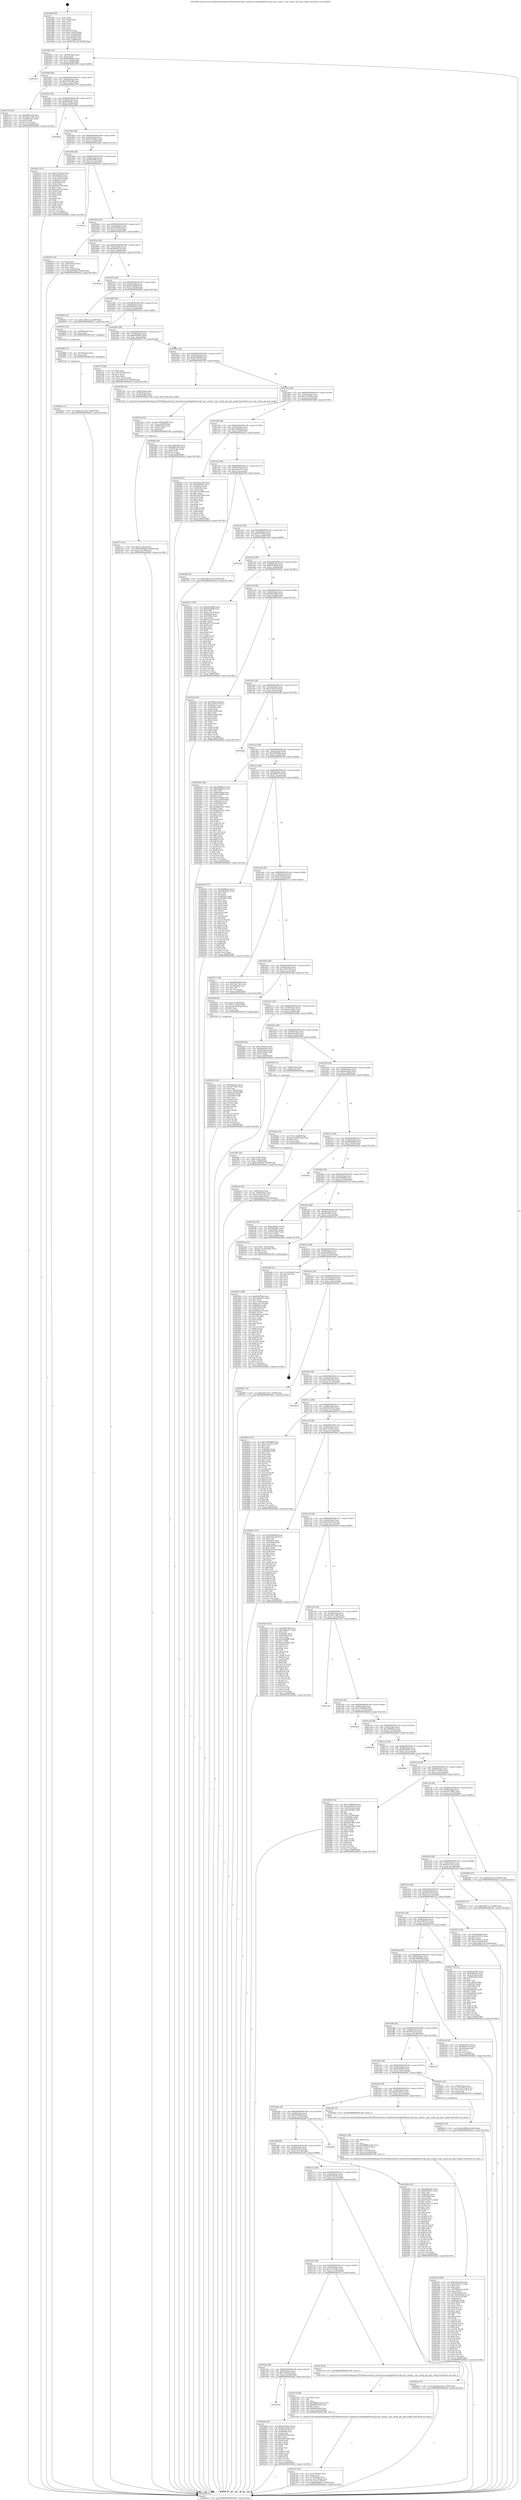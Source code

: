 digraph "0x401880" {
  label = "0x401880 (/mnt/c/Users/mathe/Desktop/tcc/POCII/binaries/extr_linuxdriversmediaplatformvsp1vsp1_entity.c_vsp1_entity_get_pad_config_Final-ollvm.out::main(0))"
  labelloc = "t"
  node[shape=record]

  Entry [label="",width=0.3,height=0.3,shape=circle,fillcolor=black,style=filled]
  "0x4018b2" [label="{
     0x4018b2 [32]\l
     | [instrs]\l
     &nbsp;&nbsp;0x4018b2 \<+6\>: mov -0x90(%rbp),%eax\l
     &nbsp;&nbsp;0x4018b8 \<+2\>: mov %eax,%ecx\l
     &nbsp;&nbsp;0x4018ba \<+6\>: sub $0x8669d6f1,%ecx\l
     &nbsp;&nbsp;0x4018c0 \<+6\>: mov %eax,-0x94(%rbp)\l
     &nbsp;&nbsp;0x4018c6 \<+6\>: mov %ecx,-0x98(%rbp)\l
     &nbsp;&nbsp;0x4018cc \<+6\>: je 0000000000401f50 \<main+0x6d0\>\l
  }"]
  "0x401f50" [label="{
     0x401f50\l
  }", style=dashed]
  "0x4018d2" [label="{
     0x4018d2 [28]\l
     | [instrs]\l
     &nbsp;&nbsp;0x4018d2 \<+5\>: jmp 00000000004018d7 \<main+0x57\>\l
     &nbsp;&nbsp;0x4018d7 \<+6\>: mov -0x94(%rbp),%eax\l
     &nbsp;&nbsp;0x4018dd \<+5\>: sub $0x878d7cd0,%eax\l
     &nbsp;&nbsp;0x4018e2 \<+6\>: mov %eax,-0x9c(%rbp)\l
     &nbsp;&nbsp;0x4018e8 \<+6\>: je 0000000000401e70 \<main+0x5f0\>\l
  }"]
  Exit [label="",width=0.3,height=0.3,shape=circle,fillcolor=black,style=filled,peripheries=2]
  "0x401e70" [label="{
     0x401e70 [30]\l
     | [instrs]\l
     &nbsp;&nbsp;0x401e70 \<+5\>: mov $0xedfec2c9,%eax\l
     &nbsp;&nbsp;0x401e75 \<+5\>: mov $0x36e17a96,%ecx\l
     &nbsp;&nbsp;0x401e7a \<+3\>: mov -0x38(%rbp),%edx\l
     &nbsp;&nbsp;0x401e7d \<+3\>: cmp $0x2,%edx\l
     &nbsp;&nbsp;0x401e80 \<+3\>: cmovne %ecx,%eax\l
     &nbsp;&nbsp;0x401e83 \<+6\>: mov %eax,-0x90(%rbp)\l
     &nbsp;&nbsp;0x401e89 \<+5\>: jmp 0000000000402be2 \<main+0x1362\>\l
  }"]
  "0x4018ee" [label="{
     0x4018ee [28]\l
     | [instrs]\l
     &nbsp;&nbsp;0x4018ee \<+5\>: jmp 00000000004018f3 \<main+0x73\>\l
     &nbsp;&nbsp;0x4018f3 \<+6\>: mov -0x94(%rbp),%eax\l
     &nbsp;&nbsp;0x4018f9 \<+5\>: sub $0x8a622a6c,%eax\l
     &nbsp;&nbsp;0x4018fe \<+6\>: mov %eax,-0xa0(%rbp)\l
     &nbsp;&nbsp;0x401904 \<+6\>: je 0000000000402b0d \<main+0x128d\>\l
  }"]
  "0x402be2" [label="{
     0x402be2 [5]\l
     | [instrs]\l
     &nbsp;&nbsp;0x402be2 \<+5\>: jmp 00000000004018b2 \<main+0x32\>\l
  }"]
  "0x401880" [label="{
     0x401880 [50]\l
     | [instrs]\l
     &nbsp;&nbsp;0x401880 \<+1\>: push %rbp\l
     &nbsp;&nbsp;0x401881 \<+3\>: mov %rsp,%rbp\l
     &nbsp;&nbsp;0x401884 \<+2\>: push %r15\l
     &nbsp;&nbsp;0x401886 \<+2\>: push %r14\l
     &nbsp;&nbsp;0x401888 \<+2\>: push %r13\l
     &nbsp;&nbsp;0x40188a \<+2\>: push %r12\l
     &nbsp;&nbsp;0x40188c \<+1\>: push %rbx\l
     &nbsp;&nbsp;0x40188d \<+7\>: sub $0x158,%rsp\l
     &nbsp;&nbsp;0x401894 \<+7\>: movl $0x0,-0x3c(%rbp)\l
     &nbsp;&nbsp;0x40189b \<+3\>: mov %edi,-0x40(%rbp)\l
     &nbsp;&nbsp;0x40189e \<+4\>: mov %rsi,-0x48(%rbp)\l
     &nbsp;&nbsp;0x4018a2 \<+3\>: mov -0x40(%rbp),%edi\l
     &nbsp;&nbsp;0x4018a5 \<+3\>: mov %edi,-0x38(%rbp)\l
     &nbsp;&nbsp;0x4018a8 \<+10\>: movl $0x878d7cd0,-0x90(%rbp)\l
  }"]
  "0x401e66" [label="{
     0x401e66\l
  }", style=dashed]
  "0x402b0d" [label="{
     0x402b0d\l
  }", style=dashed]
  "0x40190a" [label="{
     0x40190a [28]\l
     | [instrs]\l
     &nbsp;&nbsp;0x40190a \<+5\>: jmp 000000000040190f \<main+0x8f\>\l
     &nbsp;&nbsp;0x40190f \<+6\>: mov -0x94(%rbp),%eax\l
     &nbsp;&nbsp;0x401915 \<+5\>: sub $0x95e19bd2,%eax\l
     &nbsp;&nbsp;0x40191a \<+6\>: mov %eax,-0xa4(%rbp)\l
     &nbsp;&nbsp;0x401920 \<+6\>: je 0000000000402a35 \<main+0x11b5\>\l
  }"]
  "0x4029da" [label="{
     0x4029da [91]\l
     | [instrs]\l
     &nbsp;&nbsp;0x4029da \<+5\>: mov $0xe3c8161d,%eax\l
     &nbsp;&nbsp;0x4029df \<+5\>: mov $0x95e19bd2,%ecx\l
     &nbsp;&nbsp;0x4029e4 \<+7\>: mov 0x40505c,%edx\l
     &nbsp;&nbsp;0x4029eb \<+7\>: mov 0x405060,%esi\l
     &nbsp;&nbsp;0x4029f2 \<+2\>: mov %edx,%edi\l
     &nbsp;&nbsp;0x4029f4 \<+6\>: sub $0x66935e80,%edi\l
     &nbsp;&nbsp;0x4029fa \<+3\>: sub $0x1,%edi\l
     &nbsp;&nbsp;0x4029fd \<+6\>: add $0x66935e80,%edi\l
     &nbsp;&nbsp;0x402a03 \<+3\>: imul %edi,%edx\l
     &nbsp;&nbsp;0x402a06 \<+3\>: and $0x1,%edx\l
     &nbsp;&nbsp;0x402a09 \<+3\>: cmp $0x0,%edx\l
     &nbsp;&nbsp;0x402a0c \<+4\>: sete %r8b\l
     &nbsp;&nbsp;0x402a10 \<+3\>: cmp $0xa,%esi\l
     &nbsp;&nbsp;0x402a13 \<+4\>: setl %r9b\l
     &nbsp;&nbsp;0x402a17 \<+3\>: mov %r8b,%r10b\l
     &nbsp;&nbsp;0x402a1a \<+3\>: and %r9b,%r10b\l
     &nbsp;&nbsp;0x402a1d \<+3\>: xor %r9b,%r8b\l
     &nbsp;&nbsp;0x402a20 \<+3\>: or %r8b,%r10b\l
     &nbsp;&nbsp;0x402a23 \<+4\>: test $0x1,%r10b\l
     &nbsp;&nbsp;0x402a27 \<+3\>: cmovne %ecx,%eax\l
     &nbsp;&nbsp;0x402a2a \<+6\>: mov %eax,-0x90(%rbp)\l
     &nbsp;&nbsp;0x402a30 \<+5\>: jmp 0000000000402be2 \<main+0x1362\>\l
  }"]
  "0x402a35" [label="{
     0x402a35 [97]\l
     | [instrs]\l
     &nbsp;&nbsp;0x402a35 \<+5\>: mov $0xe3c8161d,%eax\l
     &nbsp;&nbsp;0x402a3a \<+5\>: mov $0xafaad08,%ecx\l
     &nbsp;&nbsp;0x402a3f \<+3\>: mov -0x3c(%rbp),%edx\l
     &nbsp;&nbsp;0x402a42 \<+3\>: mov %edx,-0x2c(%rbp)\l
     &nbsp;&nbsp;0x402a45 \<+7\>: mov 0x40505c,%edx\l
     &nbsp;&nbsp;0x402a4c \<+7\>: mov 0x405060,%esi\l
     &nbsp;&nbsp;0x402a53 \<+2\>: mov %edx,%edi\l
     &nbsp;&nbsp;0x402a55 \<+6\>: add $0xd2ad178f,%edi\l
     &nbsp;&nbsp;0x402a5b \<+3\>: sub $0x1,%edi\l
     &nbsp;&nbsp;0x402a5e \<+6\>: sub $0xd2ad178f,%edi\l
     &nbsp;&nbsp;0x402a64 \<+3\>: imul %edi,%edx\l
     &nbsp;&nbsp;0x402a67 \<+3\>: and $0x1,%edx\l
     &nbsp;&nbsp;0x402a6a \<+3\>: cmp $0x0,%edx\l
     &nbsp;&nbsp;0x402a6d \<+4\>: sete %r8b\l
     &nbsp;&nbsp;0x402a71 \<+3\>: cmp $0xa,%esi\l
     &nbsp;&nbsp;0x402a74 \<+4\>: setl %r9b\l
     &nbsp;&nbsp;0x402a78 \<+3\>: mov %r8b,%r10b\l
     &nbsp;&nbsp;0x402a7b \<+3\>: and %r9b,%r10b\l
     &nbsp;&nbsp;0x402a7e \<+3\>: xor %r9b,%r8b\l
     &nbsp;&nbsp;0x402a81 \<+3\>: or %r8b,%r10b\l
     &nbsp;&nbsp;0x402a84 \<+4\>: test $0x1,%r10b\l
     &nbsp;&nbsp;0x402a88 \<+3\>: cmovne %ecx,%eax\l
     &nbsp;&nbsp;0x402a8b \<+6\>: mov %eax,-0x90(%rbp)\l
     &nbsp;&nbsp;0x402a91 \<+5\>: jmp 0000000000402be2 \<main+0x1362\>\l
  }"]
  "0x401926" [label="{
     0x401926 [28]\l
     | [instrs]\l
     &nbsp;&nbsp;0x401926 \<+5\>: jmp 000000000040192b \<main+0xab\>\l
     &nbsp;&nbsp;0x40192b \<+6\>: mov -0x94(%rbp),%eax\l
     &nbsp;&nbsp;0x401931 \<+5\>: sub $0x96e97f93,%eax\l
     &nbsp;&nbsp;0x401936 \<+6\>: mov %eax,-0xa8(%rbp)\l
     &nbsp;&nbsp;0x40193c \<+6\>: je 0000000000402afe \<main+0x127e\>\l
  }"]
  "0x40286c" [label="{
     0x40286c [15]\l
     | [instrs]\l
     &nbsp;&nbsp;0x40286c \<+10\>: movl $0x21411f0c,-0x90(%rbp)\l
     &nbsp;&nbsp;0x402876 \<+5\>: jmp 0000000000402be2 \<main+0x1362\>\l
  }"]
  "0x402afe" [label="{
     0x402afe\l
  }", style=dashed]
  "0x401942" [label="{
     0x401942 [28]\l
     | [instrs]\l
     &nbsp;&nbsp;0x401942 \<+5\>: jmp 0000000000401947 \<main+0xc7\>\l
     &nbsp;&nbsp;0x401947 \<+6\>: mov -0x94(%rbp),%eax\l
     &nbsp;&nbsp;0x40194d \<+5\>: sub $0xa23ff94a,%eax\l
     &nbsp;&nbsp;0x401952 \<+6\>: mov %eax,-0xac(%rbp)\l
     &nbsp;&nbsp;0x401958 \<+6\>: je 0000000000402832 \<main+0xfb2\>\l
  }"]
  "0x402860" [label="{
     0x402860 [12]\l
     | [instrs]\l
     &nbsp;&nbsp;0x402860 \<+4\>: mov -0x78(%rbp),%rax\l
     &nbsp;&nbsp;0x402864 \<+3\>: mov %rax,%rdi\l
     &nbsp;&nbsp;0x402867 \<+5\>: call 0000000000401030 \<free@plt\>\l
     | [calls]\l
     &nbsp;&nbsp;0x401030 \{1\} (unknown)\l
  }"]
  "0x402832" [label="{
     0x402832 [34]\l
     | [instrs]\l
     &nbsp;&nbsp;0x402832 \<+2\>: xor %eax,%eax\l
     &nbsp;&nbsp;0x402834 \<+6\>: mov -0x8c(%rbp),%ecx\l
     &nbsp;&nbsp;0x40283a \<+3\>: sub $0x1,%eax\l
     &nbsp;&nbsp;0x40283d \<+2\>: sub %eax,%ecx\l
     &nbsp;&nbsp;0x40283f \<+6\>: mov %ecx,-0x8c(%rbp)\l
     &nbsp;&nbsp;0x402845 \<+10\>: movl $0xfe050649,-0x90(%rbp)\l
     &nbsp;&nbsp;0x40284f \<+5\>: jmp 0000000000402be2 \<main+0x1362\>\l
  }"]
  "0x40195e" [label="{
     0x40195e [28]\l
     | [instrs]\l
     &nbsp;&nbsp;0x40195e \<+5\>: jmp 0000000000401963 \<main+0xe3\>\l
     &nbsp;&nbsp;0x401963 \<+6\>: mov -0x94(%rbp),%eax\l
     &nbsp;&nbsp;0x401969 \<+5\>: sub $0xa8dcf21d,%eax\l
     &nbsp;&nbsp;0x40196e \<+6\>: mov %eax,-0xb0(%rbp)\l
     &nbsp;&nbsp;0x401974 \<+6\>: je 0000000000402aab \<main+0x122b\>\l
  }"]
  "0x402823" [label="{
     0x402823 [15]\l
     | [instrs]\l
     &nbsp;&nbsp;0x402823 \<+10\>: movl $0xa23ff94a,-0x90(%rbp)\l
     &nbsp;&nbsp;0x40282d \<+5\>: jmp 0000000000402be2 \<main+0x1362\>\l
  }"]
  "0x402aab" [label="{
     0x402aab\l
  }", style=dashed]
  "0x40197a" [label="{
     0x40197a [28]\l
     | [instrs]\l
     &nbsp;&nbsp;0x40197a \<+5\>: jmp 000000000040197f \<main+0xff\>\l
     &nbsp;&nbsp;0x40197f \<+6\>: mov -0x94(%rbp),%eax\l
     &nbsp;&nbsp;0x401985 \<+5\>: sub $0xb0a59dff,%eax\l
     &nbsp;&nbsp;0x40198a \<+6\>: mov %eax,-0xb4(%rbp)\l
     &nbsp;&nbsp;0x401990 \<+6\>: je 00000000004029cb \<main+0x114b\>\l
  }"]
  "0x4027cc" [label="{
     0x4027cc [31]\l
     | [instrs]\l
     &nbsp;&nbsp;0x4027cc \<+10\>: movl $0x0,-0x8c(%rbp)\l
     &nbsp;&nbsp;0x4027d6 \<+10\>: movl $0xfe050649,-0x90(%rbp)\l
     &nbsp;&nbsp;0x4027e0 \<+6\>: mov %eax,-0x170(%rbp)\l
     &nbsp;&nbsp;0x4027e6 \<+5\>: jmp 0000000000402be2 \<main+0x1362\>\l
  }"]
  "0x4029cb" [label="{
     0x4029cb [15]\l
     | [instrs]\l
     &nbsp;&nbsp;0x4029cb \<+10\>: movl $0x7cc8b7ae,-0x90(%rbp)\l
     &nbsp;&nbsp;0x4029d5 \<+5\>: jmp 0000000000402be2 \<main+0x1362\>\l
  }"]
  "0x401996" [label="{
     0x401996 [28]\l
     | [instrs]\l
     &nbsp;&nbsp;0x401996 \<+5\>: jmp 000000000040199b \<main+0x11b\>\l
     &nbsp;&nbsp;0x40199b \<+6\>: mov -0x94(%rbp),%eax\l
     &nbsp;&nbsp;0x4019a1 \<+5\>: sub $0xb39f5e73,%eax\l
     &nbsp;&nbsp;0x4019a6 \<+6\>: mov %eax,-0xb8(%rbp)\l
     &nbsp;&nbsp;0x4019ac \<+6\>: je 0000000000402854 \<main+0xfd4\>\l
  }"]
  "0x4027ab" [label="{
     0x4027ab [33]\l
     | [instrs]\l
     &nbsp;&nbsp;0x4027ab \<+10\>: movabs $0x4030b6,%rdi\l
     &nbsp;&nbsp;0x4027b5 \<+7\>: mov %rax,-0x88(%rbp)\l
     &nbsp;&nbsp;0x4027bc \<+7\>: mov -0x88(%rbp),%rax\l
     &nbsp;&nbsp;0x4027c3 \<+2\>: mov (%rax),%esi\l
     &nbsp;&nbsp;0x4027c5 \<+2\>: mov $0x0,%al\l
     &nbsp;&nbsp;0x4027c7 \<+5\>: call 0000000000401040 \<printf@plt\>\l
     | [calls]\l
     &nbsp;&nbsp;0x401040 \{1\} (unknown)\l
  }"]
  "0x402854" [label="{
     0x402854 [12]\l
     | [instrs]\l
     &nbsp;&nbsp;0x402854 \<+4\>: mov -0x60(%rbp),%rax\l
     &nbsp;&nbsp;0x402858 \<+3\>: mov %rax,%rdi\l
     &nbsp;&nbsp;0x40285b \<+5\>: call 0000000000401030 \<free@plt\>\l
     | [calls]\l
     &nbsp;&nbsp;0x401030 \{1\} (unknown)\l
  }"]
  "0x4019b2" [label="{
     0x4019b2 [28]\l
     | [instrs]\l
     &nbsp;&nbsp;0x4019b2 \<+5\>: jmp 00000000004019b7 \<main+0x137\>\l
     &nbsp;&nbsp;0x4019b7 \<+6\>: mov -0x94(%rbp),%eax\l
     &nbsp;&nbsp;0x4019bd \<+5\>: sub $0xb650987a,%eax\l
     &nbsp;&nbsp;0x4019c2 \<+6\>: mov %eax,-0xbc(%rbp)\l
     &nbsp;&nbsp;0x4019c8 \<+6\>: je 000000000040277f \<main+0xeff\>\l
  }"]
  "0x40275c" [label="{
     0x40275c [35]\l
     | [instrs]\l
     &nbsp;&nbsp;0x40275c \<+6\>: mov -0x16c(%rbp),%ecx\l
     &nbsp;&nbsp;0x402762 \<+3\>: imul %eax,%ecx\l
     &nbsp;&nbsp;0x402765 \<+4\>: mov -0x78(%rbp),%rsi\l
     &nbsp;&nbsp;0x402769 \<+4\>: movslq -0x7c(%rbp),%rdi\l
     &nbsp;&nbsp;0x40276d \<+3\>: mov %ecx,(%rsi,%rdi,4)\l
     &nbsp;&nbsp;0x402770 \<+10\>: movl $0xb650987a,-0x90(%rbp)\l
     &nbsp;&nbsp;0x40277a \<+5\>: jmp 0000000000402be2 \<main+0x1362\>\l
  }"]
  "0x40277f" [label="{
     0x40277f [28]\l
     | [instrs]\l
     &nbsp;&nbsp;0x40277f \<+2\>: xor %eax,%eax\l
     &nbsp;&nbsp;0x402781 \<+3\>: mov -0x7c(%rbp),%ecx\l
     &nbsp;&nbsp;0x402784 \<+3\>: sub $0x1,%eax\l
     &nbsp;&nbsp;0x402787 \<+2\>: sub %eax,%ecx\l
     &nbsp;&nbsp;0x402789 \<+3\>: mov %ecx,-0x7c(%rbp)\l
     &nbsp;&nbsp;0x40278c \<+10\>: movl $0x20b1553c,-0x90(%rbp)\l
     &nbsp;&nbsp;0x402796 \<+5\>: jmp 0000000000402be2 \<main+0x1362\>\l
  }"]
  "0x4019ce" [label="{
     0x4019ce [28]\l
     | [instrs]\l
     &nbsp;&nbsp;0x4019ce \<+5\>: jmp 00000000004019d3 \<main+0x153\>\l
     &nbsp;&nbsp;0x4019d3 \<+6\>: mov -0x94(%rbp),%eax\l
     &nbsp;&nbsp;0x4019d9 \<+5\>: sub $0xb68a8058,%eax\l
     &nbsp;&nbsp;0x4019de \<+6\>: mov %eax,-0xc0(%rbp)\l
     &nbsp;&nbsp;0x4019e4 \<+6\>: je 000000000040279b \<main+0xf1b\>\l
  }"]
  "0x402734" [label="{
     0x402734 [40]\l
     | [instrs]\l
     &nbsp;&nbsp;0x402734 \<+5\>: mov $0x2,%ecx\l
     &nbsp;&nbsp;0x402739 \<+1\>: cltd\l
     &nbsp;&nbsp;0x40273a \<+2\>: idiv %ecx\l
     &nbsp;&nbsp;0x40273c \<+6\>: imul $0xfffffffe,%edx,%ecx\l
     &nbsp;&nbsp;0x402742 \<+6\>: sub $0x989e45b4,%ecx\l
     &nbsp;&nbsp;0x402748 \<+3\>: add $0x1,%ecx\l
     &nbsp;&nbsp;0x40274b \<+6\>: add $0x989e45b4,%ecx\l
     &nbsp;&nbsp;0x402751 \<+6\>: mov %ecx,-0x16c(%rbp)\l
     &nbsp;&nbsp;0x402757 \<+5\>: call 0000000000401160 \<next_i\>\l
     | [calls]\l
     &nbsp;&nbsp;0x401160 \{1\} (/mnt/c/Users/mathe/Desktop/tcc/POCII/binaries/extr_linuxdriversmediaplatformvsp1vsp1_entity.c_vsp1_entity_get_pad_config_Final-ollvm.out::next_i)\l
  }"]
  "0x40279b" [label="{
     0x40279b [16]\l
     | [instrs]\l
     &nbsp;&nbsp;0x40279b \<+4\>: mov -0x60(%rbp),%rdi\l
     &nbsp;&nbsp;0x40279f \<+4\>: mov -0x78(%rbp),%rsi\l
     &nbsp;&nbsp;0x4027a3 \<+3\>: mov -0x50(%rbp),%edx\l
     &nbsp;&nbsp;0x4027a6 \<+5\>: call 0000000000401240 \<vsp1_entity_get_pad_config\>\l
     | [calls]\l
     &nbsp;&nbsp;0x401240 \{1\} (/mnt/c/Users/mathe/Desktop/tcc/POCII/binaries/extr_linuxdriversmediaplatformvsp1vsp1_entity.c_vsp1_entity_get_pad_config_Final-ollvm.out::vsp1_entity_get_pad_config)\l
  }"]
  "0x4019ea" [label="{
     0x4019ea [28]\l
     | [instrs]\l
     &nbsp;&nbsp;0x4019ea \<+5\>: jmp 00000000004019ef \<main+0x16f\>\l
     &nbsp;&nbsp;0x4019ef \<+6\>: mov -0x94(%rbp),%eax\l
     &nbsp;&nbsp;0x4019f5 \<+5\>: sub $0xc23997d4,%eax\l
     &nbsp;&nbsp;0x4019fa \<+6\>: mov %eax,-0xc4(%rbp)\l
     &nbsp;&nbsp;0x401a00 \<+6\>: je 0000000000401f84 \<main+0x704\>\l
  }"]
  "0x401e4a" [label="{
     0x401e4a [28]\l
     | [instrs]\l
     &nbsp;&nbsp;0x401e4a \<+5\>: jmp 0000000000401e4f \<main+0x5cf\>\l
     &nbsp;&nbsp;0x401e4f \<+6\>: mov -0x94(%rbp),%eax\l
     &nbsp;&nbsp;0x401e55 \<+5\>: sub $0x7cc8b7ae,%eax\l
     &nbsp;&nbsp;0x401e5a \<+6\>: mov %eax,-0x164(%rbp)\l
     &nbsp;&nbsp;0x401e60 \<+6\>: je 00000000004029da \<main+0x115a\>\l
  }"]
  "0x401f84" [label="{
     0x401f84 [30]\l
     | [instrs]\l
     &nbsp;&nbsp;0x401f84 \<+5\>: mov $0x1db01494,%eax\l
     &nbsp;&nbsp;0x401f89 \<+5\>: mov $0xdd6e550a,%ecx\l
     &nbsp;&nbsp;0x401f8e \<+3\>: mov -0x34(%rbp),%edx\l
     &nbsp;&nbsp;0x401f91 \<+3\>: cmp $0x0,%edx\l
     &nbsp;&nbsp;0x401f94 \<+3\>: cmove %ecx,%eax\l
     &nbsp;&nbsp;0x401f97 \<+6\>: mov %eax,-0x90(%rbp)\l
     &nbsp;&nbsp;0x401f9d \<+5\>: jmp 0000000000402be2 \<main+0x1362\>\l
  }"]
  "0x401a06" [label="{
     0x401a06 [28]\l
     | [instrs]\l
     &nbsp;&nbsp;0x401a06 \<+5\>: jmp 0000000000401a0b \<main+0x18b\>\l
     &nbsp;&nbsp;0x401a0b \<+6\>: mov -0x94(%rbp),%eax\l
     &nbsp;&nbsp;0x401a11 \<+5\>: sub $0xc339f42d,%eax\l
     &nbsp;&nbsp;0x401a16 \<+6\>: mov %eax,-0xc8(%rbp)\l
     &nbsp;&nbsp;0x401a1c \<+6\>: je 00000000004024ef \<main+0xc6f\>\l
  }"]
  "0x40272f" [label="{
     0x40272f [5]\l
     | [instrs]\l
     &nbsp;&nbsp;0x40272f \<+5\>: call 0000000000401160 \<next_i\>\l
     | [calls]\l
     &nbsp;&nbsp;0x401160 \{1\} (/mnt/c/Users/mathe/Desktop/tcc/POCII/binaries/extr_linuxdriversmediaplatformvsp1vsp1_entity.c_vsp1_entity_get_pad_config_Final-ollvm.out::next_i)\l
  }"]
  "0x4024ef" [label="{
     0x4024ef [91]\l
     | [instrs]\l
     &nbsp;&nbsp;0x4024ef \<+5\>: mov $0x659cf7b8,%eax\l
     &nbsp;&nbsp;0x4024f4 \<+5\>: mov $0x38038b1,%ecx\l
     &nbsp;&nbsp;0x4024f9 \<+7\>: mov 0x40505c,%edx\l
     &nbsp;&nbsp;0x402500 \<+7\>: mov 0x405060,%esi\l
     &nbsp;&nbsp;0x402507 \<+2\>: mov %edx,%edi\l
     &nbsp;&nbsp;0x402509 \<+6\>: sub $0x7da158fe,%edi\l
     &nbsp;&nbsp;0x40250f \<+3\>: sub $0x1,%edi\l
     &nbsp;&nbsp;0x402512 \<+6\>: add $0x7da158fe,%edi\l
     &nbsp;&nbsp;0x402518 \<+3\>: imul %edi,%edx\l
     &nbsp;&nbsp;0x40251b \<+3\>: and $0x1,%edx\l
     &nbsp;&nbsp;0x40251e \<+3\>: cmp $0x0,%edx\l
     &nbsp;&nbsp;0x402521 \<+4\>: sete %r8b\l
     &nbsp;&nbsp;0x402525 \<+3\>: cmp $0xa,%esi\l
     &nbsp;&nbsp;0x402528 \<+4\>: setl %r9b\l
     &nbsp;&nbsp;0x40252c \<+3\>: mov %r8b,%r10b\l
     &nbsp;&nbsp;0x40252f \<+3\>: and %r9b,%r10b\l
     &nbsp;&nbsp;0x402532 \<+3\>: xor %r9b,%r8b\l
     &nbsp;&nbsp;0x402535 \<+3\>: or %r8b,%r10b\l
     &nbsp;&nbsp;0x402538 \<+4\>: test $0x1,%r10b\l
     &nbsp;&nbsp;0x40253c \<+3\>: cmovne %ecx,%eax\l
     &nbsp;&nbsp;0x40253f \<+6\>: mov %eax,-0x90(%rbp)\l
     &nbsp;&nbsp;0x402545 \<+5\>: jmp 0000000000402be2 \<main+0x1362\>\l
  }"]
  "0x401a22" [label="{
     0x401a22 [28]\l
     | [instrs]\l
     &nbsp;&nbsp;0x401a22 \<+5\>: jmp 0000000000401a27 \<main+0x1a7\>\l
     &nbsp;&nbsp;0x401a27 \<+6\>: mov -0x94(%rbp),%eax\l
     &nbsp;&nbsp;0x401a2d \<+5\>: sub $0xca32a7e7,%eax\l
     &nbsp;&nbsp;0x401a32 \<+6\>: mov %eax,-0xcc(%rbp)\l
     &nbsp;&nbsp;0x401a38 \<+6\>: je 000000000040236f \<main+0xaef\>\l
  }"]
  "0x402561" [label="{
     0x402561 [166]\l
     | [instrs]\l
     &nbsp;&nbsp;0x402561 \<+5\>: mov $0x659cf7b8,%ecx\l
     &nbsp;&nbsp;0x402566 \<+5\>: mov $0x14648c67,%edx\l
     &nbsp;&nbsp;0x40256b \<+3\>: mov $0x1,%sil\l
     &nbsp;&nbsp;0x40256e \<+4\>: mov %rax,-0x78(%rbp)\l
     &nbsp;&nbsp;0x402572 \<+7\>: movl $0x0,-0x7c(%rbp)\l
     &nbsp;&nbsp;0x402579 \<+8\>: mov 0x40505c,%r8d\l
     &nbsp;&nbsp;0x402581 \<+8\>: mov 0x405060,%r9d\l
     &nbsp;&nbsp;0x402589 \<+3\>: mov %r8d,%r10d\l
     &nbsp;&nbsp;0x40258c \<+7\>: add $0xfa98aa3,%r10d\l
     &nbsp;&nbsp;0x402593 \<+4\>: sub $0x1,%r10d\l
     &nbsp;&nbsp;0x402597 \<+7\>: sub $0xfa98aa3,%r10d\l
     &nbsp;&nbsp;0x40259e \<+4\>: imul %r10d,%r8d\l
     &nbsp;&nbsp;0x4025a2 \<+4\>: and $0x1,%r8d\l
     &nbsp;&nbsp;0x4025a6 \<+4\>: cmp $0x0,%r8d\l
     &nbsp;&nbsp;0x4025aa \<+4\>: sete %r11b\l
     &nbsp;&nbsp;0x4025ae \<+4\>: cmp $0xa,%r9d\l
     &nbsp;&nbsp;0x4025b2 \<+3\>: setl %bl\l
     &nbsp;&nbsp;0x4025b5 \<+3\>: mov %r11b,%r14b\l
     &nbsp;&nbsp;0x4025b8 \<+4\>: xor $0xff,%r14b\l
     &nbsp;&nbsp;0x4025bc \<+3\>: mov %bl,%r15b\l
     &nbsp;&nbsp;0x4025bf \<+4\>: xor $0xff,%r15b\l
     &nbsp;&nbsp;0x4025c3 \<+4\>: xor $0x1,%sil\l
     &nbsp;&nbsp;0x4025c7 \<+3\>: mov %r14b,%r12b\l
     &nbsp;&nbsp;0x4025ca \<+4\>: and $0xff,%r12b\l
     &nbsp;&nbsp;0x4025ce \<+3\>: and %sil,%r11b\l
     &nbsp;&nbsp;0x4025d1 \<+3\>: mov %r15b,%r13b\l
     &nbsp;&nbsp;0x4025d4 \<+4\>: and $0xff,%r13b\l
     &nbsp;&nbsp;0x4025d8 \<+3\>: and %sil,%bl\l
     &nbsp;&nbsp;0x4025db \<+3\>: or %r11b,%r12b\l
     &nbsp;&nbsp;0x4025de \<+3\>: or %bl,%r13b\l
     &nbsp;&nbsp;0x4025e1 \<+3\>: xor %r13b,%r12b\l
     &nbsp;&nbsp;0x4025e4 \<+3\>: or %r15b,%r14b\l
     &nbsp;&nbsp;0x4025e7 \<+4\>: xor $0xff,%r14b\l
     &nbsp;&nbsp;0x4025eb \<+4\>: or $0x1,%sil\l
     &nbsp;&nbsp;0x4025ef \<+3\>: and %sil,%r14b\l
     &nbsp;&nbsp;0x4025f2 \<+3\>: or %r14b,%r12b\l
     &nbsp;&nbsp;0x4025f5 \<+4\>: test $0x1,%r12b\l
     &nbsp;&nbsp;0x4025f9 \<+3\>: cmovne %edx,%ecx\l
     &nbsp;&nbsp;0x4025fc \<+6\>: mov %ecx,-0x90(%rbp)\l
     &nbsp;&nbsp;0x402602 \<+5\>: jmp 0000000000402be2 \<main+0x1362\>\l
  }"]
  "0x40236f" [label="{
     0x40236f [15]\l
     | [instrs]\l
     &nbsp;&nbsp;0x40236f \<+10\>: movl $0x596e12c9,-0x90(%rbp)\l
     &nbsp;&nbsp;0x402379 \<+5\>: jmp 0000000000402be2 \<main+0x1362\>\l
  }"]
  "0x401a3e" [label="{
     0x401a3e [28]\l
     | [instrs]\l
     &nbsp;&nbsp;0x401a3e \<+5\>: jmp 0000000000401a43 \<main+0x1c3\>\l
     &nbsp;&nbsp;0x401a43 \<+6\>: mov -0x94(%rbp),%eax\l
     &nbsp;&nbsp;0x401a49 \<+5\>: sub $0xcdf776ea,%eax\l
     &nbsp;&nbsp;0x401a4e \<+6\>: mov %eax,-0xd0(%rbp)\l
     &nbsp;&nbsp;0x401a54 \<+6\>: je 0000000000401ee9 \<main+0x669\>\l
  }"]
  "0x401e2e" [label="{
     0x401e2e [28]\l
     | [instrs]\l
     &nbsp;&nbsp;0x401e2e \<+5\>: jmp 0000000000401e33 \<main+0x5b3\>\l
     &nbsp;&nbsp;0x401e33 \<+6\>: mov -0x94(%rbp),%eax\l
     &nbsp;&nbsp;0x401e39 \<+5\>: sub $0x70e11981,%eax\l
     &nbsp;&nbsp;0x401e3e \<+6\>: mov %eax,-0x160(%rbp)\l
     &nbsp;&nbsp;0x401e44 \<+6\>: je 000000000040272f \<main+0xeaf\>\l
  }"]
  "0x401ee9" [label="{
     0x401ee9\l
  }", style=dashed]
  "0x401a5a" [label="{
     0x401a5a [28]\l
     | [instrs]\l
     &nbsp;&nbsp;0x401a5a \<+5\>: jmp 0000000000401a5f \<main+0x1df\>\l
     &nbsp;&nbsp;0x401a5f \<+6\>: mov -0x94(%rbp),%eax\l
     &nbsp;&nbsp;0x401a65 \<+5\>: sub $0xd7f52e04,%eax\l
     &nbsp;&nbsp;0x401a6a \<+6\>: mov %eax,-0xd4(%rbp)\l
     &nbsp;&nbsp;0x401a70 \<+6\>: je 0000000000402931 \<main+0x10b1\>\l
  }"]
  "0x4024e0" [label="{
     0x4024e0 [15]\l
     | [instrs]\l
     &nbsp;&nbsp;0x4024e0 \<+10\>: movl $0xedea5c4a,-0x90(%rbp)\l
     &nbsp;&nbsp;0x4024ea \<+5\>: jmp 0000000000402be2 \<main+0x1362\>\l
  }"]
  "0x402931" [label="{
     0x402931 [154]\l
     | [instrs]\l
     &nbsp;&nbsp;0x402931 \<+5\>: mov $0xf594c668,%eax\l
     &nbsp;&nbsp;0x402936 \<+5\>: mov $0xb0a59dff,%ecx\l
     &nbsp;&nbsp;0x40293b \<+2\>: mov $0x1,%dl\l
     &nbsp;&nbsp;0x40293d \<+7\>: movl $0x0,-0x3c(%rbp)\l
     &nbsp;&nbsp;0x402944 \<+7\>: mov 0x40505c,%esi\l
     &nbsp;&nbsp;0x40294b \<+7\>: mov 0x405060,%edi\l
     &nbsp;&nbsp;0x402952 \<+3\>: mov %esi,%r8d\l
     &nbsp;&nbsp;0x402955 \<+7\>: sub $0x3af71c29,%r8d\l
     &nbsp;&nbsp;0x40295c \<+4\>: sub $0x1,%r8d\l
     &nbsp;&nbsp;0x402960 \<+7\>: add $0x3af71c29,%r8d\l
     &nbsp;&nbsp;0x402967 \<+4\>: imul %r8d,%esi\l
     &nbsp;&nbsp;0x40296b \<+3\>: and $0x1,%esi\l
     &nbsp;&nbsp;0x40296e \<+3\>: cmp $0x0,%esi\l
     &nbsp;&nbsp;0x402971 \<+4\>: sete %r9b\l
     &nbsp;&nbsp;0x402975 \<+3\>: cmp $0xa,%edi\l
     &nbsp;&nbsp;0x402978 \<+4\>: setl %r10b\l
     &nbsp;&nbsp;0x40297c \<+3\>: mov %r9b,%r11b\l
     &nbsp;&nbsp;0x40297f \<+4\>: xor $0xff,%r11b\l
     &nbsp;&nbsp;0x402983 \<+3\>: mov %r10b,%bl\l
     &nbsp;&nbsp;0x402986 \<+3\>: xor $0xff,%bl\l
     &nbsp;&nbsp;0x402989 \<+3\>: xor $0x0,%dl\l
     &nbsp;&nbsp;0x40298c \<+3\>: mov %r11b,%r14b\l
     &nbsp;&nbsp;0x40298f \<+4\>: and $0x0,%r14b\l
     &nbsp;&nbsp;0x402993 \<+3\>: and %dl,%r9b\l
     &nbsp;&nbsp;0x402996 \<+3\>: mov %bl,%r15b\l
     &nbsp;&nbsp;0x402999 \<+4\>: and $0x0,%r15b\l
     &nbsp;&nbsp;0x40299d \<+3\>: and %dl,%r10b\l
     &nbsp;&nbsp;0x4029a0 \<+3\>: or %r9b,%r14b\l
     &nbsp;&nbsp;0x4029a3 \<+3\>: or %r10b,%r15b\l
     &nbsp;&nbsp;0x4029a6 \<+3\>: xor %r15b,%r14b\l
     &nbsp;&nbsp;0x4029a9 \<+3\>: or %bl,%r11b\l
     &nbsp;&nbsp;0x4029ac \<+4\>: xor $0xff,%r11b\l
     &nbsp;&nbsp;0x4029b0 \<+3\>: or $0x0,%dl\l
     &nbsp;&nbsp;0x4029b3 \<+3\>: and %dl,%r11b\l
     &nbsp;&nbsp;0x4029b6 \<+3\>: or %r11b,%r14b\l
     &nbsp;&nbsp;0x4029b9 \<+4\>: test $0x1,%r14b\l
     &nbsp;&nbsp;0x4029bd \<+3\>: cmovne %ecx,%eax\l
     &nbsp;&nbsp;0x4029c0 \<+6\>: mov %eax,-0x90(%rbp)\l
     &nbsp;&nbsp;0x4029c6 \<+5\>: jmp 0000000000402be2 \<main+0x1362\>\l
  }"]
  "0x401a76" [label="{
     0x401a76 [28]\l
     | [instrs]\l
     &nbsp;&nbsp;0x401a76 \<+5\>: jmp 0000000000401a7b \<main+0x1fb\>\l
     &nbsp;&nbsp;0x401a7b \<+6\>: mov -0x94(%rbp),%eax\l
     &nbsp;&nbsp;0x401a81 \<+5\>: sub $0xdd6e550a,%eax\l
     &nbsp;&nbsp;0x401a86 \<+6\>: mov %eax,-0xd8(%rbp)\l
     &nbsp;&nbsp;0x401a8c \<+6\>: je 0000000000401fa2 \<main+0x722\>\l
  }"]
  "0x4022c9" [label="{
     0x4022c9 [166]\l
     | [instrs]\l
     &nbsp;&nbsp;0x4022c9 \<+5\>: mov $0x8a622a6c,%ecx\l
     &nbsp;&nbsp;0x4022ce \<+5\>: mov $0xca32a7e7,%edx\l
     &nbsp;&nbsp;0x4022d3 \<+3\>: mov $0x1,%sil\l
     &nbsp;&nbsp;0x4022d6 \<+2\>: xor %edi,%edi\l
     &nbsp;&nbsp;0x4022d8 \<+7\>: mov -0x168(%rbp),%r8d\l
     &nbsp;&nbsp;0x4022df \<+4\>: imul %eax,%r8d\l
     &nbsp;&nbsp;0x4022e3 \<+4\>: mov -0x60(%rbp),%r9\l
     &nbsp;&nbsp;0x4022e7 \<+4\>: movslq -0x64(%rbp),%r10\l
     &nbsp;&nbsp;0x4022eb \<+4\>: mov (%r9,%r10,8),%r9\l
     &nbsp;&nbsp;0x4022ef \<+3\>: mov %r8d,(%r9)\l
     &nbsp;&nbsp;0x4022f2 \<+7\>: mov 0x40505c,%eax\l
     &nbsp;&nbsp;0x4022f9 \<+8\>: mov 0x405060,%r8d\l
     &nbsp;&nbsp;0x402301 \<+3\>: sub $0x1,%edi\l
     &nbsp;&nbsp;0x402304 \<+3\>: mov %eax,%r11d\l
     &nbsp;&nbsp;0x402307 \<+3\>: add %edi,%r11d\l
     &nbsp;&nbsp;0x40230a \<+4\>: imul %r11d,%eax\l
     &nbsp;&nbsp;0x40230e \<+3\>: and $0x1,%eax\l
     &nbsp;&nbsp;0x402311 \<+3\>: cmp $0x0,%eax\l
     &nbsp;&nbsp;0x402314 \<+3\>: sete %bl\l
     &nbsp;&nbsp;0x402317 \<+4\>: cmp $0xa,%r8d\l
     &nbsp;&nbsp;0x40231b \<+4\>: setl %r14b\l
     &nbsp;&nbsp;0x40231f \<+3\>: mov %bl,%r15b\l
     &nbsp;&nbsp;0x402322 \<+4\>: xor $0xff,%r15b\l
     &nbsp;&nbsp;0x402326 \<+3\>: mov %r14b,%r12b\l
     &nbsp;&nbsp;0x402329 \<+4\>: xor $0xff,%r12b\l
     &nbsp;&nbsp;0x40232d \<+4\>: xor $0x0,%sil\l
     &nbsp;&nbsp;0x402331 \<+3\>: mov %r15b,%r13b\l
     &nbsp;&nbsp;0x402334 \<+4\>: and $0x0,%r13b\l
     &nbsp;&nbsp;0x402338 \<+3\>: and %sil,%bl\l
     &nbsp;&nbsp;0x40233b \<+3\>: mov %r12b,%al\l
     &nbsp;&nbsp;0x40233e \<+2\>: and $0x0,%al\l
     &nbsp;&nbsp;0x402340 \<+3\>: and %sil,%r14b\l
     &nbsp;&nbsp;0x402343 \<+3\>: or %bl,%r13b\l
     &nbsp;&nbsp;0x402346 \<+3\>: or %r14b,%al\l
     &nbsp;&nbsp;0x402349 \<+3\>: xor %al,%r13b\l
     &nbsp;&nbsp;0x40234c \<+3\>: or %r12b,%r15b\l
     &nbsp;&nbsp;0x40234f \<+4\>: xor $0xff,%r15b\l
     &nbsp;&nbsp;0x402353 \<+4\>: or $0x0,%sil\l
     &nbsp;&nbsp;0x402357 \<+3\>: and %sil,%r15b\l
     &nbsp;&nbsp;0x40235a \<+3\>: or %r15b,%r13b\l
     &nbsp;&nbsp;0x40235d \<+4\>: test $0x1,%r13b\l
     &nbsp;&nbsp;0x402361 \<+3\>: cmovne %edx,%ecx\l
     &nbsp;&nbsp;0x402364 \<+6\>: mov %ecx,-0x90(%rbp)\l
     &nbsp;&nbsp;0x40236a \<+5\>: jmp 0000000000402be2 \<main+0x1362\>\l
  }"]
  "0x401fa2" [label="{
     0x401fa2 [91]\l
     | [instrs]\l
     &nbsp;&nbsp;0x401fa2 \<+5\>: mov $0x5f8ac3ca,%eax\l
     &nbsp;&nbsp;0x401fa7 \<+5\>: mov $0xec097a79,%ecx\l
     &nbsp;&nbsp;0x401fac \<+7\>: mov 0x40505c,%edx\l
     &nbsp;&nbsp;0x401fb3 \<+7\>: mov 0x405060,%esi\l
     &nbsp;&nbsp;0x401fba \<+2\>: mov %edx,%edi\l
     &nbsp;&nbsp;0x401fbc \<+6\>: sub $0x8c5a49f,%edi\l
     &nbsp;&nbsp;0x401fc2 \<+3\>: sub $0x1,%edi\l
     &nbsp;&nbsp;0x401fc5 \<+6\>: add $0x8c5a49f,%edi\l
     &nbsp;&nbsp;0x401fcb \<+3\>: imul %edi,%edx\l
     &nbsp;&nbsp;0x401fce \<+3\>: and $0x1,%edx\l
     &nbsp;&nbsp;0x401fd1 \<+3\>: cmp $0x0,%edx\l
     &nbsp;&nbsp;0x401fd4 \<+4\>: sete %r8b\l
     &nbsp;&nbsp;0x401fd8 \<+3\>: cmp $0xa,%esi\l
     &nbsp;&nbsp;0x401fdb \<+4\>: setl %r9b\l
     &nbsp;&nbsp;0x401fdf \<+3\>: mov %r8b,%r10b\l
     &nbsp;&nbsp;0x401fe2 \<+3\>: and %r9b,%r10b\l
     &nbsp;&nbsp;0x401fe5 \<+3\>: xor %r9b,%r8b\l
     &nbsp;&nbsp;0x401fe8 \<+3\>: or %r8b,%r10b\l
     &nbsp;&nbsp;0x401feb \<+4\>: test $0x1,%r10b\l
     &nbsp;&nbsp;0x401fef \<+3\>: cmovne %ecx,%eax\l
     &nbsp;&nbsp;0x401ff2 \<+6\>: mov %eax,-0x90(%rbp)\l
     &nbsp;&nbsp;0x401ff8 \<+5\>: jmp 0000000000402be2 \<main+0x1362\>\l
  }"]
  "0x401a92" [label="{
     0x401a92 [28]\l
     | [instrs]\l
     &nbsp;&nbsp;0x401a92 \<+5\>: jmp 0000000000401a97 \<main+0x217\>\l
     &nbsp;&nbsp;0x401a97 \<+6\>: mov -0x94(%rbp),%eax\l
     &nbsp;&nbsp;0x401a9d \<+5\>: sub $0xe3c8161d,%eax\l
     &nbsp;&nbsp;0x401aa2 \<+6\>: mov %eax,-0xdc(%rbp)\l
     &nbsp;&nbsp;0x401aa8 \<+6\>: je 0000000000402bd8 \<main+0x1358\>\l
  }"]
  "0x4022a1" [label="{
     0x4022a1 [40]\l
     | [instrs]\l
     &nbsp;&nbsp;0x4022a1 \<+5\>: mov $0x2,%ecx\l
     &nbsp;&nbsp;0x4022a6 \<+1\>: cltd\l
     &nbsp;&nbsp;0x4022a7 \<+2\>: idiv %ecx\l
     &nbsp;&nbsp;0x4022a9 \<+6\>: imul $0xfffffffe,%edx,%ecx\l
     &nbsp;&nbsp;0x4022af \<+6\>: add $0xcc1c047b,%ecx\l
     &nbsp;&nbsp;0x4022b5 \<+3\>: add $0x1,%ecx\l
     &nbsp;&nbsp;0x4022b8 \<+6\>: sub $0xcc1c047b,%ecx\l
     &nbsp;&nbsp;0x4022be \<+6\>: mov %ecx,-0x168(%rbp)\l
     &nbsp;&nbsp;0x4022c4 \<+5\>: call 0000000000401160 \<next_i\>\l
     | [calls]\l
     &nbsp;&nbsp;0x401160 \{1\} (/mnt/c/Users/mathe/Desktop/tcc/POCII/binaries/extr_linuxdriversmediaplatformvsp1vsp1_entity.c_vsp1_entity_get_pad_config_Final-ollvm.out::next_i)\l
  }"]
  "0x402bd8" [label="{
     0x402bd8\l
  }", style=dashed]
  "0x401aae" [label="{
     0x401aae [28]\l
     | [instrs]\l
     &nbsp;&nbsp;0x401aae \<+5\>: jmp 0000000000401ab3 \<main+0x233\>\l
     &nbsp;&nbsp;0x401ab3 \<+6\>: mov -0x94(%rbp),%eax\l
     &nbsp;&nbsp;0x401ab9 \<+5\>: sub $0xe683083e,%eax\l
     &nbsp;&nbsp;0x401abe \<+6\>: mov %eax,-0xe0(%rbp)\l
     &nbsp;&nbsp;0x401ac4 \<+6\>: je 0000000000402438 \<main+0xbb8\>\l
  }"]
  "0x401e12" [label="{
     0x401e12 [28]\l
     | [instrs]\l
     &nbsp;&nbsp;0x401e12 \<+5\>: jmp 0000000000401e17 \<main+0x597\>\l
     &nbsp;&nbsp;0x401e17 \<+6\>: mov -0x94(%rbp),%eax\l
     &nbsp;&nbsp;0x401e1d \<+5\>: sub $0x69c86ede,%eax\l
     &nbsp;&nbsp;0x401e22 \<+6\>: mov %eax,-0x15c(%rbp)\l
     &nbsp;&nbsp;0x401e28 \<+6\>: je 00000000004024e0 \<main+0xc60\>\l
  }"]
  "0x402438" [label="{
     0x402438 [168]\l
     | [instrs]\l
     &nbsp;&nbsp;0x402438 \<+5\>: mov $0x399964c0,%eax\l
     &nbsp;&nbsp;0x40243d \<+5\>: mov $0x69c86ede,%ecx\l
     &nbsp;&nbsp;0x402442 \<+2\>: mov $0x1,%dl\l
     &nbsp;&nbsp;0x402444 \<+3\>: mov -0x64(%rbp),%esi\l
     &nbsp;&nbsp;0x402447 \<+6\>: sub $0xf2a538be,%esi\l
     &nbsp;&nbsp;0x40244d \<+3\>: add $0x1,%esi\l
     &nbsp;&nbsp;0x402450 \<+6\>: add $0xf2a538be,%esi\l
     &nbsp;&nbsp;0x402456 \<+3\>: mov %esi,-0x64(%rbp)\l
     &nbsp;&nbsp;0x402459 \<+7\>: mov 0x40505c,%esi\l
     &nbsp;&nbsp;0x402460 \<+7\>: mov 0x405060,%edi\l
     &nbsp;&nbsp;0x402467 \<+3\>: mov %esi,%r8d\l
     &nbsp;&nbsp;0x40246a \<+7\>: add $0x69be1bf7,%r8d\l
     &nbsp;&nbsp;0x402471 \<+4\>: sub $0x1,%r8d\l
     &nbsp;&nbsp;0x402475 \<+7\>: sub $0x69be1bf7,%r8d\l
     &nbsp;&nbsp;0x40247c \<+4\>: imul %r8d,%esi\l
     &nbsp;&nbsp;0x402480 \<+3\>: and $0x1,%esi\l
     &nbsp;&nbsp;0x402483 \<+3\>: cmp $0x0,%esi\l
     &nbsp;&nbsp;0x402486 \<+4\>: sete %r9b\l
     &nbsp;&nbsp;0x40248a \<+3\>: cmp $0xa,%edi\l
     &nbsp;&nbsp;0x40248d \<+4\>: setl %r10b\l
     &nbsp;&nbsp;0x402491 \<+3\>: mov %r9b,%r11b\l
     &nbsp;&nbsp;0x402494 \<+4\>: xor $0xff,%r11b\l
     &nbsp;&nbsp;0x402498 \<+3\>: mov %r10b,%bl\l
     &nbsp;&nbsp;0x40249b \<+3\>: xor $0xff,%bl\l
     &nbsp;&nbsp;0x40249e \<+3\>: xor $0x1,%dl\l
     &nbsp;&nbsp;0x4024a1 \<+3\>: mov %r11b,%r14b\l
     &nbsp;&nbsp;0x4024a4 \<+4\>: and $0xff,%r14b\l
     &nbsp;&nbsp;0x4024a8 \<+3\>: and %dl,%r9b\l
     &nbsp;&nbsp;0x4024ab \<+3\>: mov %bl,%r15b\l
     &nbsp;&nbsp;0x4024ae \<+4\>: and $0xff,%r15b\l
     &nbsp;&nbsp;0x4024b2 \<+3\>: and %dl,%r10b\l
     &nbsp;&nbsp;0x4024b5 \<+3\>: or %r9b,%r14b\l
     &nbsp;&nbsp;0x4024b8 \<+3\>: or %r10b,%r15b\l
     &nbsp;&nbsp;0x4024bb \<+3\>: xor %r15b,%r14b\l
     &nbsp;&nbsp;0x4024be \<+3\>: or %bl,%r11b\l
     &nbsp;&nbsp;0x4024c1 \<+4\>: xor $0xff,%r11b\l
     &nbsp;&nbsp;0x4024c5 \<+3\>: or $0x1,%dl\l
     &nbsp;&nbsp;0x4024c8 \<+3\>: and %dl,%r11b\l
     &nbsp;&nbsp;0x4024cb \<+3\>: or %r11b,%r14b\l
     &nbsp;&nbsp;0x4024ce \<+4\>: test $0x1,%r14b\l
     &nbsp;&nbsp;0x4024d2 \<+3\>: cmovne %ecx,%eax\l
     &nbsp;&nbsp;0x4024d5 \<+6\>: mov %eax,-0x90(%rbp)\l
     &nbsp;&nbsp;0x4024db \<+5\>: jmp 0000000000402be2 \<main+0x1362\>\l
  }"]
  "0x401aca" [label="{
     0x401aca [28]\l
     | [instrs]\l
     &nbsp;&nbsp;0x401aca \<+5\>: jmp 0000000000401acf \<main+0x24f\>\l
     &nbsp;&nbsp;0x401acf \<+6\>: mov -0x94(%rbp),%eax\l
     &nbsp;&nbsp;0x401ad5 \<+5\>: sub $0xe6fb7110,%eax\l
     &nbsp;&nbsp;0x401ada \<+6\>: mov %eax,-0xe4(%rbp)\l
     &nbsp;&nbsp;0x401ae0 \<+6\>: je 00000000004023af \<main+0xb2f\>\l
  }"]
  "0x402209" [label="{
     0x402209 [147]\l
     | [instrs]\l
     &nbsp;&nbsp;0x402209 \<+5\>: mov $0x8a622a6c,%eax\l
     &nbsp;&nbsp;0x40220e \<+5\>: mov $0x6430f5c1,%ecx\l
     &nbsp;&nbsp;0x402213 \<+2\>: mov $0x1,%dl\l
     &nbsp;&nbsp;0x402215 \<+7\>: mov 0x40505c,%esi\l
     &nbsp;&nbsp;0x40221c \<+7\>: mov 0x405060,%edi\l
     &nbsp;&nbsp;0x402223 \<+3\>: mov %esi,%r8d\l
     &nbsp;&nbsp;0x402226 \<+7\>: add $0x37da7372,%r8d\l
     &nbsp;&nbsp;0x40222d \<+4\>: sub $0x1,%r8d\l
     &nbsp;&nbsp;0x402231 \<+7\>: sub $0x37da7372,%r8d\l
     &nbsp;&nbsp;0x402238 \<+4\>: imul %r8d,%esi\l
     &nbsp;&nbsp;0x40223c \<+3\>: and $0x1,%esi\l
     &nbsp;&nbsp;0x40223f \<+3\>: cmp $0x0,%esi\l
     &nbsp;&nbsp;0x402242 \<+4\>: sete %r9b\l
     &nbsp;&nbsp;0x402246 \<+3\>: cmp $0xa,%edi\l
     &nbsp;&nbsp;0x402249 \<+4\>: setl %r10b\l
     &nbsp;&nbsp;0x40224d \<+3\>: mov %r9b,%r11b\l
     &nbsp;&nbsp;0x402250 \<+4\>: xor $0xff,%r11b\l
     &nbsp;&nbsp;0x402254 \<+3\>: mov %r10b,%bl\l
     &nbsp;&nbsp;0x402257 \<+3\>: xor $0xff,%bl\l
     &nbsp;&nbsp;0x40225a \<+3\>: xor $0x0,%dl\l
     &nbsp;&nbsp;0x40225d \<+3\>: mov %r11b,%r14b\l
     &nbsp;&nbsp;0x402260 \<+4\>: and $0x0,%r14b\l
     &nbsp;&nbsp;0x402264 \<+3\>: and %dl,%r9b\l
     &nbsp;&nbsp;0x402267 \<+3\>: mov %bl,%r15b\l
     &nbsp;&nbsp;0x40226a \<+4\>: and $0x0,%r15b\l
     &nbsp;&nbsp;0x40226e \<+3\>: and %dl,%r10b\l
     &nbsp;&nbsp;0x402271 \<+3\>: or %r9b,%r14b\l
     &nbsp;&nbsp;0x402274 \<+3\>: or %r10b,%r15b\l
     &nbsp;&nbsp;0x402277 \<+3\>: xor %r15b,%r14b\l
     &nbsp;&nbsp;0x40227a \<+3\>: or %bl,%r11b\l
     &nbsp;&nbsp;0x40227d \<+4\>: xor $0xff,%r11b\l
     &nbsp;&nbsp;0x402281 \<+3\>: or $0x0,%dl\l
     &nbsp;&nbsp;0x402284 \<+3\>: and %dl,%r11b\l
     &nbsp;&nbsp;0x402287 \<+3\>: or %r11b,%r14b\l
     &nbsp;&nbsp;0x40228a \<+4\>: test $0x1,%r14b\l
     &nbsp;&nbsp;0x40228e \<+3\>: cmovne %ecx,%eax\l
     &nbsp;&nbsp;0x402291 \<+6\>: mov %eax,-0x90(%rbp)\l
     &nbsp;&nbsp;0x402297 \<+5\>: jmp 0000000000402be2 \<main+0x1362\>\l
  }"]
  "0x4023af" [label="{
     0x4023af [137]\l
     | [instrs]\l
     &nbsp;&nbsp;0x4023af \<+5\>: mov $0x399964c0,%eax\l
     &nbsp;&nbsp;0x4023b4 \<+5\>: mov $0xe683083e,%ecx\l
     &nbsp;&nbsp;0x4023b9 \<+2\>: mov $0x1,%dl\l
     &nbsp;&nbsp;0x4023bb \<+2\>: xor %esi,%esi\l
     &nbsp;&nbsp;0x4023bd \<+7\>: mov 0x40505c,%edi\l
     &nbsp;&nbsp;0x4023c4 \<+8\>: mov 0x405060,%r8d\l
     &nbsp;&nbsp;0x4023cc \<+3\>: sub $0x1,%esi\l
     &nbsp;&nbsp;0x4023cf \<+3\>: mov %edi,%r9d\l
     &nbsp;&nbsp;0x4023d2 \<+3\>: add %esi,%r9d\l
     &nbsp;&nbsp;0x4023d5 \<+4\>: imul %r9d,%edi\l
     &nbsp;&nbsp;0x4023d9 \<+3\>: and $0x1,%edi\l
     &nbsp;&nbsp;0x4023dc \<+3\>: cmp $0x0,%edi\l
     &nbsp;&nbsp;0x4023df \<+4\>: sete %r10b\l
     &nbsp;&nbsp;0x4023e3 \<+4\>: cmp $0xa,%r8d\l
     &nbsp;&nbsp;0x4023e7 \<+4\>: setl %r11b\l
     &nbsp;&nbsp;0x4023eb \<+3\>: mov %r10b,%bl\l
     &nbsp;&nbsp;0x4023ee \<+3\>: xor $0xff,%bl\l
     &nbsp;&nbsp;0x4023f1 \<+3\>: mov %r11b,%r14b\l
     &nbsp;&nbsp;0x4023f4 \<+4\>: xor $0xff,%r14b\l
     &nbsp;&nbsp;0x4023f8 \<+3\>: xor $0x0,%dl\l
     &nbsp;&nbsp;0x4023fb \<+3\>: mov %bl,%r15b\l
     &nbsp;&nbsp;0x4023fe \<+4\>: and $0x0,%r15b\l
     &nbsp;&nbsp;0x402402 \<+3\>: and %dl,%r10b\l
     &nbsp;&nbsp;0x402405 \<+3\>: mov %r14b,%r12b\l
     &nbsp;&nbsp;0x402408 \<+4\>: and $0x0,%r12b\l
     &nbsp;&nbsp;0x40240c \<+3\>: and %dl,%r11b\l
     &nbsp;&nbsp;0x40240f \<+3\>: or %r10b,%r15b\l
     &nbsp;&nbsp;0x402412 \<+3\>: or %r11b,%r12b\l
     &nbsp;&nbsp;0x402415 \<+3\>: xor %r12b,%r15b\l
     &nbsp;&nbsp;0x402418 \<+3\>: or %r14b,%bl\l
     &nbsp;&nbsp;0x40241b \<+3\>: xor $0xff,%bl\l
     &nbsp;&nbsp;0x40241e \<+3\>: or $0x0,%dl\l
     &nbsp;&nbsp;0x402421 \<+2\>: and %dl,%bl\l
     &nbsp;&nbsp;0x402423 \<+3\>: or %bl,%r15b\l
     &nbsp;&nbsp;0x402426 \<+4\>: test $0x1,%r15b\l
     &nbsp;&nbsp;0x40242a \<+3\>: cmovne %ecx,%eax\l
     &nbsp;&nbsp;0x40242d \<+6\>: mov %eax,-0x90(%rbp)\l
     &nbsp;&nbsp;0x402433 \<+5\>: jmp 0000000000402be2 \<main+0x1362\>\l
  }"]
  "0x401ae6" [label="{
     0x401ae6 [28]\l
     | [instrs]\l
     &nbsp;&nbsp;0x401ae6 \<+5\>: jmp 0000000000401aeb \<main+0x26b\>\l
     &nbsp;&nbsp;0x401aeb \<+6\>: mov -0x94(%rbp),%eax\l
     &nbsp;&nbsp;0x401af1 \<+5\>: sub $0xeb2692c4,%eax\l
     &nbsp;&nbsp;0x401af6 \<+6\>: mov %eax,-0xe8(%rbp)\l
     &nbsp;&nbsp;0x401afc \<+6\>: je 0000000000402711 \<main+0xe91\>\l
  }"]
  "0x401df6" [label="{
     0x401df6 [28]\l
     | [instrs]\l
     &nbsp;&nbsp;0x401df6 \<+5\>: jmp 0000000000401dfb \<main+0x57b\>\l
     &nbsp;&nbsp;0x401dfb \<+6\>: mov -0x94(%rbp),%eax\l
     &nbsp;&nbsp;0x401e01 \<+5\>: sub $0x6809c214,%eax\l
     &nbsp;&nbsp;0x401e06 \<+6\>: mov %eax,-0x158(%rbp)\l
     &nbsp;&nbsp;0x401e0c \<+6\>: je 0000000000402209 \<main+0x989\>\l
  }"]
  "0x402711" [label="{
     0x402711 [30]\l
     | [instrs]\l
     &nbsp;&nbsp;0x402711 \<+5\>: mov $0xb68a8058,%eax\l
     &nbsp;&nbsp;0x402716 \<+5\>: mov $0x70e11981,%ecx\l
     &nbsp;&nbsp;0x40271b \<+3\>: mov -0x2d(%rbp),%dl\l
     &nbsp;&nbsp;0x40271e \<+3\>: test $0x1,%dl\l
     &nbsp;&nbsp;0x402721 \<+3\>: cmovne %ecx,%eax\l
     &nbsp;&nbsp;0x402724 \<+6\>: mov %eax,-0x90(%rbp)\l
     &nbsp;&nbsp;0x40272a \<+5\>: jmp 0000000000402be2 \<main+0x1362\>\l
  }"]
  "0x401b02" [label="{
     0x401b02 [28]\l
     | [instrs]\l
     &nbsp;&nbsp;0x401b02 \<+5\>: jmp 0000000000401b07 \<main+0x287\>\l
     &nbsp;&nbsp;0x401b07 \<+6\>: mov -0x94(%rbp),%eax\l
     &nbsp;&nbsp;0x401b0d \<+5\>: sub $0xec097a79,%eax\l
     &nbsp;&nbsp;0x401b12 \<+6\>: mov %eax,-0xec(%rbp)\l
     &nbsp;&nbsp;0x401b18 \<+6\>: je 0000000000401ffd \<main+0x77d\>\l
  }"]
  "0x402b82" [label="{
     0x402b82\l
  }", style=dashed]
  "0x401ffd" [label="{
     0x401ffd [30]\l
     | [instrs]\l
     &nbsp;&nbsp;0x401ffd \<+7\>: movl $0x0,-0x50(%rbp)\l
     &nbsp;&nbsp;0x402004 \<+7\>: movl $0x1,-0x54(%rbp)\l
     &nbsp;&nbsp;0x40200b \<+4\>: movslq -0x54(%rbp),%rax\l
     &nbsp;&nbsp;0x40200f \<+4\>: shl $0x3,%rax\l
     &nbsp;&nbsp;0x402013 \<+3\>: mov %rax,%rdi\l
     &nbsp;&nbsp;0x402016 \<+5\>: call 0000000000401050 \<malloc@plt\>\l
     | [calls]\l
     &nbsp;&nbsp;0x401050 \{1\} (unknown)\l
  }"]
  "0x401b1e" [label="{
     0x401b1e [28]\l
     | [instrs]\l
     &nbsp;&nbsp;0x401b1e \<+5\>: jmp 0000000000401b23 \<main+0x2a3\>\l
     &nbsp;&nbsp;0x401b23 \<+6\>: mov -0x94(%rbp),%eax\l
     &nbsp;&nbsp;0x401b29 \<+5\>: sub $0xedea5c4a,%eax\l
     &nbsp;&nbsp;0x401b2e \<+6\>: mov %eax,-0xf0(%rbp)\l
     &nbsp;&nbsp;0x401b34 \<+6\>: je 000000000040208f \<main+0x80f\>\l
  }"]
  "0x401dda" [label="{
     0x401dda [28]\l
     | [instrs]\l
     &nbsp;&nbsp;0x401dda \<+5\>: jmp 0000000000401ddf \<main+0x55f\>\l
     &nbsp;&nbsp;0x401ddf \<+6\>: mov -0x94(%rbp),%eax\l
     &nbsp;&nbsp;0x401de5 \<+5\>: sub $0x659cf7b8,%eax\l
     &nbsp;&nbsp;0x401dea \<+6\>: mov %eax,-0x154(%rbp)\l
     &nbsp;&nbsp;0x401df0 \<+6\>: je 0000000000402b82 \<main+0x1302\>\l
  }"]
  "0x40208f" [label="{
     0x40208f [30]\l
     | [instrs]\l
     &nbsp;&nbsp;0x40208f \<+5\>: mov $0xc339f42d,%eax\l
     &nbsp;&nbsp;0x402094 \<+5\>: mov $0xf0eb2ade,%ecx\l
     &nbsp;&nbsp;0x402099 \<+3\>: mov -0x64(%rbp),%edx\l
     &nbsp;&nbsp;0x40209c \<+3\>: cmp -0x54(%rbp),%edx\l
     &nbsp;&nbsp;0x40209f \<+3\>: cmovl %ecx,%eax\l
     &nbsp;&nbsp;0x4020a2 \<+6\>: mov %eax,-0x90(%rbp)\l
     &nbsp;&nbsp;0x4020a8 \<+5\>: jmp 0000000000402be2 \<main+0x1362\>\l
  }"]
  "0x401b3a" [label="{
     0x401b3a [28]\l
     | [instrs]\l
     &nbsp;&nbsp;0x401b3a \<+5\>: jmp 0000000000401b3f \<main+0x2bf\>\l
     &nbsp;&nbsp;0x401b3f \<+6\>: mov -0x94(%rbp),%eax\l
     &nbsp;&nbsp;0x401b45 \<+5\>: sub $0xedfec2c9,%eax\l
     &nbsp;&nbsp;0x401b4a \<+6\>: mov %eax,-0xf4(%rbp)\l
     &nbsp;&nbsp;0x401b50 \<+6\>: je 0000000000401f5f \<main+0x6df\>\l
  }"]
  "0x40229c" [label="{
     0x40229c [5]\l
     | [instrs]\l
     &nbsp;&nbsp;0x40229c \<+5\>: call 0000000000401160 \<next_i\>\l
     | [calls]\l
     &nbsp;&nbsp;0x401160 \{1\} (/mnt/c/Users/mathe/Desktop/tcc/POCII/binaries/extr_linuxdriversmediaplatformvsp1vsp1_entity.c_vsp1_entity_get_pad_config_Final-ollvm.out::next_i)\l
  }"]
  "0x401f5f" [label="{
     0x401f5f [13]\l
     | [instrs]\l
     &nbsp;&nbsp;0x401f5f \<+4\>: mov -0x48(%rbp),%rax\l
     &nbsp;&nbsp;0x401f63 \<+4\>: mov 0x8(%rax),%rdi\l
     &nbsp;&nbsp;0x401f67 \<+5\>: call 0000000000401060 \<atoi@plt\>\l
     | [calls]\l
     &nbsp;&nbsp;0x401060 \{1\} (unknown)\l
  }"]
  "0x401b56" [label="{
     0x401b56 [28]\l
     | [instrs]\l
     &nbsp;&nbsp;0x401b56 \<+5\>: jmp 0000000000401b5b \<main+0x2db\>\l
     &nbsp;&nbsp;0x401b5b \<+6\>: mov -0x94(%rbp),%eax\l
     &nbsp;&nbsp;0x401b61 \<+5\>: sub $0xf0eb2ade,%eax\l
     &nbsp;&nbsp;0x401b66 \<+6\>: mov %eax,-0xf8(%rbp)\l
     &nbsp;&nbsp;0x401b6c \<+6\>: je 00000000004020ad \<main+0x82d\>\l
  }"]
  "0x401f6c" [label="{
     0x401f6c [24]\l
     | [instrs]\l
     &nbsp;&nbsp;0x401f6c \<+3\>: mov %eax,-0x4c(%rbp)\l
     &nbsp;&nbsp;0x401f6f \<+3\>: mov -0x4c(%rbp),%eax\l
     &nbsp;&nbsp;0x401f72 \<+3\>: mov %eax,-0x34(%rbp)\l
     &nbsp;&nbsp;0x401f75 \<+10\>: movl $0xc23997d4,-0x90(%rbp)\l
     &nbsp;&nbsp;0x401f7f \<+5\>: jmp 0000000000402be2 \<main+0x1362\>\l
  }"]
  "0x40201b" [label="{
     0x40201b [101]\l
     | [instrs]\l
     &nbsp;&nbsp;0x40201b \<+5\>: mov $0x5f8ac3ca,%ecx\l
     &nbsp;&nbsp;0x402020 \<+5\>: mov $0x4277ff91,%edx\l
     &nbsp;&nbsp;0x402025 \<+2\>: xor %esi,%esi\l
     &nbsp;&nbsp;0x402027 \<+4\>: mov %rax,-0x60(%rbp)\l
     &nbsp;&nbsp;0x40202b \<+7\>: movl $0x0,-0x64(%rbp)\l
     &nbsp;&nbsp;0x402032 \<+8\>: mov 0x40505c,%r8d\l
     &nbsp;&nbsp;0x40203a \<+8\>: mov 0x405060,%r9d\l
     &nbsp;&nbsp;0x402042 \<+3\>: sub $0x1,%esi\l
     &nbsp;&nbsp;0x402045 \<+3\>: mov %r8d,%r10d\l
     &nbsp;&nbsp;0x402048 \<+3\>: add %esi,%r10d\l
     &nbsp;&nbsp;0x40204b \<+4\>: imul %r10d,%r8d\l
     &nbsp;&nbsp;0x40204f \<+4\>: and $0x1,%r8d\l
     &nbsp;&nbsp;0x402053 \<+4\>: cmp $0x0,%r8d\l
     &nbsp;&nbsp;0x402057 \<+4\>: sete %r11b\l
     &nbsp;&nbsp;0x40205b \<+4\>: cmp $0xa,%r9d\l
     &nbsp;&nbsp;0x40205f \<+3\>: setl %bl\l
     &nbsp;&nbsp;0x402062 \<+3\>: mov %r11b,%r14b\l
     &nbsp;&nbsp;0x402065 \<+3\>: and %bl,%r14b\l
     &nbsp;&nbsp;0x402068 \<+3\>: xor %bl,%r11b\l
     &nbsp;&nbsp;0x40206b \<+3\>: or %r11b,%r14b\l
     &nbsp;&nbsp;0x40206e \<+4\>: test $0x1,%r14b\l
     &nbsp;&nbsp;0x402072 \<+3\>: cmovne %edx,%ecx\l
     &nbsp;&nbsp;0x402075 \<+6\>: mov %ecx,-0x90(%rbp)\l
     &nbsp;&nbsp;0x40207b \<+5\>: jmp 0000000000402be2 \<main+0x1362\>\l
  }"]
  "0x401dbe" [label="{
     0x401dbe [28]\l
     | [instrs]\l
     &nbsp;&nbsp;0x401dbe \<+5\>: jmp 0000000000401dc3 \<main+0x543\>\l
     &nbsp;&nbsp;0x401dc3 \<+6\>: mov -0x94(%rbp),%eax\l
     &nbsp;&nbsp;0x401dc9 \<+5\>: sub $0x6430f5c1,%eax\l
     &nbsp;&nbsp;0x401dce \<+6\>: mov %eax,-0x150(%rbp)\l
     &nbsp;&nbsp;0x401dd4 \<+6\>: je 000000000040229c \<main+0xa1c\>\l
  }"]
  "0x4020ad" [label="{
     0x4020ad [23]\l
     | [instrs]\l
     &nbsp;&nbsp;0x4020ad \<+7\>: movl $0x1,-0x68(%rbp)\l
     &nbsp;&nbsp;0x4020b4 \<+4\>: movslq -0x68(%rbp),%rax\l
     &nbsp;&nbsp;0x4020b8 \<+4\>: shl $0x2,%rax\l
     &nbsp;&nbsp;0x4020bc \<+3\>: mov %rax,%rdi\l
     &nbsp;&nbsp;0x4020bf \<+5\>: call 0000000000401050 \<malloc@plt\>\l
     | [calls]\l
     &nbsp;&nbsp;0x401050 \{1\} (unknown)\l
  }"]
  "0x401b72" [label="{
     0x401b72 [28]\l
     | [instrs]\l
     &nbsp;&nbsp;0x401b72 \<+5\>: jmp 0000000000401b77 \<main+0x2f7\>\l
     &nbsp;&nbsp;0x401b77 \<+6\>: mov -0x94(%rbp),%eax\l
     &nbsp;&nbsp;0x401b7d \<+5\>: sub $0xf594c668,%eax\l
     &nbsp;&nbsp;0x401b82 \<+6\>: mov %eax,-0xfc(%rbp)\l
     &nbsp;&nbsp;0x401b88 \<+6\>: je 0000000000402bc2 \<main+0x1342\>\l
  }"]
  "0x40280c" [label="{
     0x40280c [23]\l
     | [instrs]\l
     &nbsp;&nbsp;0x40280c \<+4\>: mov -0x60(%rbp),%rax\l
     &nbsp;&nbsp;0x402810 \<+7\>: movslq -0x8c(%rbp),%rcx\l
     &nbsp;&nbsp;0x402817 \<+4\>: mov (%rax,%rcx,8),%rax\l
     &nbsp;&nbsp;0x40281b \<+3\>: mov %rax,%rdi\l
     &nbsp;&nbsp;0x40281e \<+5\>: call 0000000000401030 \<free@plt\>\l
     | [calls]\l
     &nbsp;&nbsp;0x401030 \{1\} (unknown)\l
  }"]
  "0x402bc2" [label="{
     0x402bc2\l
  }", style=dashed]
  "0x401b8e" [label="{
     0x401b8e [28]\l
     | [instrs]\l
     &nbsp;&nbsp;0x401b8e \<+5\>: jmp 0000000000401b93 \<main+0x313\>\l
     &nbsp;&nbsp;0x401b93 \<+6\>: mov -0x94(%rbp),%eax\l
     &nbsp;&nbsp;0x401b99 \<+5\>: sub $0xfe050649,%eax\l
     &nbsp;&nbsp;0x401b9e \<+6\>: mov %eax,-0x100(%rbp)\l
     &nbsp;&nbsp;0x401ba4 \<+6\>: je 00000000004027eb \<main+0xf6b\>\l
  }"]
  "0x401da2" [label="{
     0x401da2 [28]\l
     | [instrs]\l
     &nbsp;&nbsp;0x401da2 \<+5\>: jmp 0000000000401da7 \<main+0x527\>\l
     &nbsp;&nbsp;0x401da7 \<+6\>: mov -0x94(%rbp),%eax\l
     &nbsp;&nbsp;0x401dad \<+5\>: sub $0x5fdab887,%eax\l
     &nbsp;&nbsp;0x401db2 \<+6\>: mov %eax,-0x14c(%rbp)\l
     &nbsp;&nbsp;0x401db8 \<+6\>: je 000000000040280c \<main+0xf8c\>\l
  }"]
  "0x4027eb" [label="{
     0x4027eb [33]\l
     | [instrs]\l
     &nbsp;&nbsp;0x4027eb \<+5\>: mov $0xb39f5e73,%eax\l
     &nbsp;&nbsp;0x4027f0 \<+5\>: mov $0x5fdab887,%ecx\l
     &nbsp;&nbsp;0x4027f5 \<+6\>: mov -0x8c(%rbp),%edx\l
     &nbsp;&nbsp;0x4027fb \<+3\>: cmp -0x54(%rbp),%edx\l
     &nbsp;&nbsp;0x4027fe \<+3\>: cmovl %ecx,%eax\l
     &nbsp;&nbsp;0x402801 \<+6\>: mov %eax,-0x90(%rbp)\l
     &nbsp;&nbsp;0x402807 \<+5\>: jmp 0000000000402be2 \<main+0x1362\>\l
  }"]
  "0x401baa" [label="{
     0x401baa [28]\l
     | [instrs]\l
     &nbsp;&nbsp;0x401baa \<+5\>: jmp 0000000000401baf \<main+0x32f\>\l
     &nbsp;&nbsp;0x401baf \<+6\>: mov -0x94(%rbp),%eax\l
     &nbsp;&nbsp;0x401bb5 \<+5\>: sub $0x38038b1,%eax\l
     &nbsp;&nbsp;0x401bba \<+6\>: mov %eax,-0x104(%rbp)\l
     &nbsp;&nbsp;0x401bc0 \<+6\>: je 000000000040254a \<main+0xcca\>\l
  }"]
  "0x402ac6" [label="{
     0x402ac6\l
  }", style=dashed]
  "0x40254a" [label="{
     0x40254a [23]\l
     | [instrs]\l
     &nbsp;&nbsp;0x40254a \<+7\>: movl $0x1,-0x70(%rbp)\l
     &nbsp;&nbsp;0x402551 \<+4\>: movslq -0x70(%rbp),%rax\l
     &nbsp;&nbsp;0x402555 \<+4\>: shl $0x2,%rax\l
     &nbsp;&nbsp;0x402559 \<+3\>: mov %rax,%rdi\l
     &nbsp;&nbsp;0x40255c \<+5\>: call 0000000000401050 \<malloc@plt\>\l
     | [calls]\l
     &nbsp;&nbsp;0x401050 \{1\} (unknown)\l
  }"]
  "0x401bc6" [label="{
     0x401bc6 [28]\l
     | [instrs]\l
     &nbsp;&nbsp;0x401bc6 \<+5\>: jmp 0000000000401bcb \<main+0x34b\>\l
     &nbsp;&nbsp;0x401bcb \<+6\>: mov -0x94(%rbp),%eax\l
     &nbsp;&nbsp;0x401bd1 \<+5\>: sub $0xafaad08,%eax\l
     &nbsp;&nbsp;0x401bd6 \<+6\>: mov %eax,-0x108(%rbp)\l
     &nbsp;&nbsp;0x401bdc \<+6\>: je 0000000000402a96 \<main+0x1216\>\l
  }"]
  "0x401d86" [label="{
     0x401d86 [28]\l
     | [instrs]\l
     &nbsp;&nbsp;0x401d86 \<+5\>: jmp 0000000000401d8b \<main+0x50b\>\l
     &nbsp;&nbsp;0x401d8b \<+6\>: mov -0x94(%rbp),%eax\l
     &nbsp;&nbsp;0x401d91 \<+5\>: sub $0x5f8ac3ca,%eax\l
     &nbsp;&nbsp;0x401d96 \<+6\>: mov %eax,-0x148(%rbp)\l
     &nbsp;&nbsp;0x401d9c \<+6\>: je 0000000000402ac6 \<main+0x1246\>\l
  }"]
  "0x402a96" [label="{
     0x402a96 [21]\l
     | [instrs]\l
     &nbsp;&nbsp;0x402a96 \<+3\>: mov -0x2c(%rbp),%eax\l
     &nbsp;&nbsp;0x402a99 \<+7\>: add $0x158,%rsp\l
     &nbsp;&nbsp;0x402aa0 \<+1\>: pop %rbx\l
     &nbsp;&nbsp;0x402aa1 \<+2\>: pop %r12\l
     &nbsp;&nbsp;0x402aa3 \<+2\>: pop %r13\l
     &nbsp;&nbsp;0x402aa5 \<+2\>: pop %r14\l
     &nbsp;&nbsp;0x402aa7 \<+2\>: pop %r15\l
     &nbsp;&nbsp;0x402aa9 \<+1\>: pop %rbp\l
     &nbsp;&nbsp;0x402aaa \<+1\>: ret\l
  }"]
  "0x401be2" [label="{
     0x401be2 [28]\l
     | [instrs]\l
     &nbsp;&nbsp;0x401be2 \<+5\>: jmp 0000000000401be7 \<main+0x367\>\l
     &nbsp;&nbsp;0x401be7 \<+6\>: mov -0x94(%rbp),%eax\l
     &nbsp;&nbsp;0x401bed \<+5\>: sub $0x14648c67,%eax\l
     &nbsp;&nbsp;0x401bf2 \<+6\>: mov %eax,-0x10c(%rbp)\l
     &nbsp;&nbsp;0x401bf8 \<+6\>: je 0000000000402607 \<main+0xd87\>\l
  }"]
  "0x4021eb" [label="{
     0x4021eb [30]\l
     | [instrs]\l
     &nbsp;&nbsp;0x4021eb \<+5\>: mov $0x4a257eca,%eax\l
     &nbsp;&nbsp;0x4021f0 \<+5\>: mov $0x6809c214,%ecx\l
     &nbsp;&nbsp;0x4021f5 \<+3\>: mov -0x2e(%rbp),%dl\l
     &nbsp;&nbsp;0x4021f8 \<+3\>: test $0x1,%dl\l
     &nbsp;&nbsp;0x4021fb \<+3\>: cmovne %ecx,%eax\l
     &nbsp;&nbsp;0x4021fe \<+6\>: mov %eax,-0x90(%rbp)\l
     &nbsp;&nbsp;0x402204 \<+5\>: jmp 0000000000402be2 \<main+0x1362\>\l
  }"]
  "0x402607" [label="{
     0x402607 [15]\l
     | [instrs]\l
     &nbsp;&nbsp;0x402607 \<+10\>: movl $0x20b1553c,-0x90(%rbp)\l
     &nbsp;&nbsp;0x402611 \<+5\>: jmp 0000000000402be2 \<main+0x1362\>\l
  }"]
  "0x401bfe" [label="{
     0x401bfe [28]\l
     | [instrs]\l
     &nbsp;&nbsp;0x401bfe \<+5\>: jmp 0000000000401c03 \<main+0x383\>\l
     &nbsp;&nbsp;0x401c03 \<+6\>: mov -0x94(%rbp),%eax\l
     &nbsp;&nbsp;0x401c09 \<+5\>: sub $0x1db01494,%eax\l
     &nbsp;&nbsp;0x401c0e \<+6\>: mov %eax,-0x110(%rbp)\l
     &nbsp;&nbsp;0x401c14 \<+6\>: je 000000000040287b \<main+0xffb\>\l
  }"]
  "0x401d6a" [label="{
     0x401d6a [28]\l
     | [instrs]\l
     &nbsp;&nbsp;0x401d6a \<+5\>: jmp 0000000000401d6f \<main+0x4ef\>\l
     &nbsp;&nbsp;0x401d6f \<+6\>: mov -0x94(%rbp),%eax\l
     &nbsp;&nbsp;0x401d75 \<+5\>: sub $0x5df0936a,%eax\l
     &nbsp;&nbsp;0x401d7a \<+6\>: mov %eax,-0x144(%rbp)\l
     &nbsp;&nbsp;0x401d80 \<+6\>: je 00000000004021eb \<main+0x96b\>\l
  }"]
  "0x40287b" [label="{
     0x40287b\l
  }", style=dashed]
  "0x401c1a" [label="{
     0x401c1a [28]\l
     | [instrs]\l
     &nbsp;&nbsp;0x401c1a \<+5\>: jmp 0000000000401c1f \<main+0x39f\>\l
     &nbsp;&nbsp;0x401c1f \<+6\>: mov -0x94(%rbp),%eax\l
     &nbsp;&nbsp;0x401c25 \<+5\>: sub $0x20b1553c,%eax\l
     &nbsp;&nbsp;0x401c2a \<+6\>: mov %eax,-0x114(%rbp)\l
     &nbsp;&nbsp;0x401c30 \<+6\>: je 0000000000402616 \<main+0xd96\>\l
  }"]
  "0x402179" [label="{
     0x402179 [114]\l
     | [instrs]\l
     &nbsp;&nbsp;0x402179 \<+5\>: mov $0x96e97f93,%eax\l
     &nbsp;&nbsp;0x40217e \<+5\>: mov $0x5df0936a,%ecx\l
     &nbsp;&nbsp;0x402183 \<+3\>: mov -0x6c(%rbp),%edx\l
     &nbsp;&nbsp;0x402186 \<+3\>: cmp -0x68(%rbp),%edx\l
     &nbsp;&nbsp;0x402189 \<+4\>: setl %sil\l
     &nbsp;&nbsp;0x40218d \<+4\>: and $0x1,%sil\l
     &nbsp;&nbsp;0x402191 \<+4\>: mov %sil,-0x2e(%rbp)\l
     &nbsp;&nbsp;0x402195 \<+7\>: mov 0x40505c,%edx\l
     &nbsp;&nbsp;0x40219c \<+7\>: mov 0x405060,%edi\l
     &nbsp;&nbsp;0x4021a3 \<+3\>: mov %edx,%r8d\l
     &nbsp;&nbsp;0x4021a6 \<+7\>: add $0xa94f5b2,%r8d\l
     &nbsp;&nbsp;0x4021ad \<+4\>: sub $0x1,%r8d\l
     &nbsp;&nbsp;0x4021b1 \<+7\>: sub $0xa94f5b2,%r8d\l
     &nbsp;&nbsp;0x4021b8 \<+4\>: imul %r8d,%edx\l
     &nbsp;&nbsp;0x4021bc \<+3\>: and $0x1,%edx\l
     &nbsp;&nbsp;0x4021bf \<+3\>: cmp $0x0,%edx\l
     &nbsp;&nbsp;0x4021c2 \<+4\>: sete %sil\l
     &nbsp;&nbsp;0x4021c6 \<+3\>: cmp $0xa,%edi\l
     &nbsp;&nbsp;0x4021c9 \<+4\>: setl %r9b\l
     &nbsp;&nbsp;0x4021cd \<+3\>: mov %sil,%r10b\l
     &nbsp;&nbsp;0x4021d0 \<+3\>: and %r9b,%r10b\l
     &nbsp;&nbsp;0x4021d3 \<+3\>: xor %r9b,%sil\l
     &nbsp;&nbsp;0x4021d6 \<+3\>: or %sil,%r10b\l
     &nbsp;&nbsp;0x4021d9 \<+4\>: test $0x1,%r10b\l
     &nbsp;&nbsp;0x4021dd \<+3\>: cmovne %ecx,%eax\l
     &nbsp;&nbsp;0x4021e0 \<+6\>: mov %eax,-0x90(%rbp)\l
     &nbsp;&nbsp;0x4021e6 \<+5\>: jmp 0000000000402be2 \<main+0x1362\>\l
  }"]
  "0x402616" [label="{
     0x402616 [137]\l
     | [instrs]\l
     &nbsp;&nbsp;0x402616 \<+5\>: mov $0x37699d69,%eax\l
     &nbsp;&nbsp;0x40261b \<+5\>: mov $0x41c32c81,%ecx\l
     &nbsp;&nbsp;0x402620 \<+2\>: mov $0x1,%dl\l
     &nbsp;&nbsp;0x402622 \<+2\>: xor %esi,%esi\l
     &nbsp;&nbsp;0x402624 \<+7\>: mov 0x40505c,%edi\l
     &nbsp;&nbsp;0x40262b \<+8\>: mov 0x405060,%r8d\l
     &nbsp;&nbsp;0x402633 \<+3\>: sub $0x1,%esi\l
     &nbsp;&nbsp;0x402636 \<+3\>: mov %edi,%r9d\l
     &nbsp;&nbsp;0x402639 \<+3\>: add %esi,%r9d\l
     &nbsp;&nbsp;0x40263c \<+4\>: imul %r9d,%edi\l
     &nbsp;&nbsp;0x402640 \<+3\>: and $0x1,%edi\l
     &nbsp;&nbsp;0x402643 \<+3\>: cmp $0x0,%edi\l
     &nbsp;&nbsp;0x402646 \<+4\>: sete %r10b\l
     &nbsp;&nbsp;0x40264a \<+4\>: cmp $0xa,%r8d\l
     &nbsp;&nbsp;0x40264e \<+4\>: setl %r11b\l
     &nbsp;&nbsp;0x402652 \<+3\>: mov %r10b,%bl\l
     &nbsp;&nbsp;0x402655 \<+3\>: xor $0xff,%bl\l
     &nbsp;&nbsp;0x402658 \<+3\>: mov %r11b,%r14b\l
     &nbsp;&nbsp;0x40265b \<+4\>: xor $0xff,%r14b\l
     &nbsp;&nbsp;0x40265f \<+3\>: xor $0x0,%dl\l
     &nbsp;&nbsp;0x402662 \<+3\>: mov %bl,%r15b\l
     &nbsp;&nbsp;0x402665 \<+4\>: and $0x0,%r15b\l
     &nbsp;&nbsp;0x402669 \<+3\>: and %dl,%r10b\l
     &nbsp;&nbsp;0x40266c \<+3\>: mov %r14b,%r12b\l
     &nbsp;&nbsp;0x40266f \<+4\>: and $0x0,%r12b\l
     &nbsp;&nbsp;0x402673 \<+3\>: and %dl,%r11b\l
     &nbsp;&nbsp;0x402676 \<+3\>: or %r10b,%r15b\l
     &nbsp;&nbsp;0x402679 \<+3\>: or %r11b,%r12b\l
     &nbsp;&nbsp;0x40267c \<+3\>: xor %r12b,%r15b\l
     &nbsp;&nbsp;0x40267f \<+3\>: or %r14b,%bl\l
     &nbsp;&nbsp;0x402682 \<+3\>: xor $0xff,%bl\l
     &nbsp;&nbsp;0x402685 \<+3\>: or $0x0,%dl\l
     &nbsp;&nbsp;0x402688 \<+2\>: and %dl,%bl\l
     &nbsp;&nbsp;0x40268a \<+3\>: or %bl,%r15b\l
     &nbsp;&nbsp;0x40268d \<+4\>: test $0x1,%r15b\l
     &nbsp;&nbsp;0x402691 \<+3\>: cmovne %ecx,%eax\l
     &nbsp;&nbsp;0x402694 \<+6\>: mov %eax,-0x90(%rbp)\l
     &nbsp;&nbsp;0x40269a \<+5\>: jmp 0000000000402be2 \<main+0x1362\>\l
  }"]
  "0x401c36" [label="{
     0x401c36 [28]\l
     | [instrs]\l
     &nbsp;&nbsp;0x401c36 \<+5\>: jmp 0000000000401c3b \<main+0x3bb\>\l
     &nbsp;&nbsp;0x401c3b \<+6\>: mov -0x94(%rbp),%eax\l
     &nbsp;&nbsp;0x401c41 \<+5\>: sub $0x21411f0c,%eax\l
     &nbsp;&nbsp;0x401c46 \<+6\>: mov %eax,-0x118(%rbp)\l
     &nbsp;&nbsp;0x401c4c \<+6\>: je 000000000040289e \<main+0x101e\>\l
  }"]
  "0x401d4e" [label="{
     0x401d4e [28]\l
     | [instrs]\l
     &nbsp;&nbsp;0x401d4e \<+5\>: jmp 0000000000401d53 \<main+0x4d3\>\l
     &nbsp;&nbsp;0x401d53 \<+6\>: mov -0x94(%rbp),%eax\l
     &nbsp;&nbsp;0x401d59 \<+5\>: sub $0x5d48e977,%eax\l
     &nbsp;&nbsp;0x401d5e \<+6\>: mov %eax,-0x140(%rbp)\l
     &nbsp;&nbsp;0x401d64 \<+6\>: je 0000000000402179 \<main+0x8f9\>\l
  }"]
  "0x40289e" [label="{
     0x40289e [147]\l
     | [instrs]\l
     &nbsp;&nbsp;0x40289e \<+5\>: mov $0xf594c668,%eax\l
     &nbsp;&nbsp;0x4028a3 \<+5\>: mov $0xd7f52e04,%ecx\l
     &nbsp;&nbsp;0x4028a8 \<+2\>: mov $0x1,%dl\l
     &nbsp;&nbsp;0x4028aa \<+7\>: mov 0x40505c,%esi\l
     &nbsp;&nbsp;0x4028b1 \<+7\>: mov 0x405060,%edi\l
     &nbsp;&nbsp;0x4028b8 \<+3\>: mov %esi,%r8d\l
     &nbsp;&nbsp;0x4028bb \<+7\>: add $0xfcf50358,%r8d\l
     &nbsp;&nbsp;0x4028c2 \<+4\>: sub $0x1,%r8d\l
     &nbsp;&nbsp;0x4028c6 \<+7\>: sub $0xfcf50358,%r8d\l
     &nbsp;&nbsp;0x4028cd \<+4\>: imul %r8d,%esi\l
     &nbsp;&nbsp;0x4028d1 \<+3\>: and $0x1,%esi\l
     &nbsp;&nbsp;0x4028d4 \<+3\>: cmp $0x0,%esi\l
     &nbsp;&nbsp;0x4028d7 \<+4\>: sete %r9b\l
     &nbsp;&nbsp;0x4028db \<+3\>: cmp $0xa,%edi\l
     &nbsp;&nbsp;0x4028de \<+4\>: setl %r10b\l
     &nbsp;&nbsp;0x4028e2 \<+3\>: mov %r9b,%r11b\l
     &nbsp;&nbsp;0x4028e5 \<+4\>: xor $0xff,%r11b\l
     &nbsp;&nbsp;0x4028e9 \<+3\>: mov %r10b,%bl\l
     &nbsp;&nbsp;0x4028ec \<+3\>: xor $0xff,%bl\l
     &nbsp;&nbsp;0x4028ef \<+3\>: xor $0x1,%dl\l
     &nbsp;&nbsp;0x4028f2 \<+3\>: mov %r11b,%r14b\l
     &nbsp;&nbsp;0x4028f5 \<+4\>: and $0xff,%r14b\l
     &nbsp;&nbsp;0x4028f9 \<+3\>: and %dl,%r9b\l
     &nbsp;&nbsp;0x4028fc \<+3\>: mov %bl,%r15b\l
     &nbsp;&nbsp;0x4028ff \<+4\>: and $0xff,%r15b\l
     &nbsp;&nbsp;0x402903 \<+3\>: and %dl,%r10b\l
     &nbsp;&nbsp;0x402906 \<+3\>: or %r9b,%r14b\l
     &nbsp;&nbsp;0x402909 \<+3\>: or %r10b,%r15b\l
     &nbsp;&nbsp;0x40290c \<+3\>: xor %r15b,%r14b\l
     &nbsp;&nbsp;0x40290f \<+3\>: or %bl,%r11b\l
     &nbsp;&nbsp;0x402912 \<+4\>: xor $0xff,%r11b\l
     &nbsp;&nbsp;0x402916 \<+3\>: or $0x1,%dl\l
     &nbsp;&nbsp;0x402919 \<+3\>: and %dl,%r11b\l
     &nbsp;&nbsp;0x40291c \<+3\>: or %r11b,%r14b\l
     &nbsp;&nbsp;0x40291f \<+4\>: test $0x1,%r14b\l
     &nbsp;&nbsp;0x402923 \<+3\>: cmovne %ecx,%eax\l
     &nbsp;&nbsp;0x402926 \<+6\>: mov %eax,-0x90(%rbp)\l
     &nbsp;&nbsp;0x40292c \<+5\>: jmp 0000000000402be2 \<main+0x1362\>\l
  }"]
  "0x401c52" [label="{
     0x401c52 [28]\l
     | [instrs]\l
     &nbsp;&nbsp;0x401c52 \<+5\>: jmp 0000000000401c57 \<main+0x3d7\>\l
     &nbsp;&nbsp;0x401c57 \<+6\>: mov -0x94(%rbp),%eax\l
     &nbsp;&nbsp;0x401c5d \<+5\>: sub $0x2d2bb1e4,%eax\l
     &nbsp;&nbsp;0x401c62 \<+6\>: mov %eax,-0x11c(%rbp)\l
     &nbsp;&nbsp;0x401c68 \<+6\>: je 00000000004020e6 \<main+0x866\>\l
  }"]
  "0x40237e" [label="{
     0x40237e [34]\l
     | [instrs]\l
     &nbsp;&nbsp;0x40237e \<+3\>: mov -0x6c(%rbp),%eax\l
     &nbsp;&nbsp;0x402381 \<+5\>: sub $0x2835912e,%eax\l
     &nbsp;&nbsp;0x402386 \<+3\>: add $0x1,%eax\l
     &nbsp;&nbsp;0x402389 \<+5\>: add $0x2835912e,%eax\l
     &nbsp;&nbsp;0x40238e \<+3\>: mov %eax,-0x6c(%rbp)\l
     &nbsp;&nbsp;0x402391 \<+10\>: movl $0x2d2bb1e4,-0x90(%rbp)\l
     &nbsp;&nbsp;0x40239b \<+5\>: jmp 0000000000402be2 \<main+0x1362\>\l
  }"]
  "0x4020e6" [label="{
     0x4020e6 [147]\l
     | [instrs]\l
     &nbsp;&nbsp;0x4020e6 \<+5\>: mov $0x96e97f93,%eax\l
     &nbsp;&nbsp;0x4020eb \<+5\>: mov $0x5d48e977,%ecx\l
     &nbsp;&nbsp;0x4020f0 \<+2\>: mov $0x1,%dl\l
     &nbsp;&nbsp;0x4020f2 \<+7\>: mov 0x40505c,%esi\l
     &nbsp;&nbsp;0x4020f9 \<+7\>: mov 0x405060,%edi\l
     &nbsp;&nbsp;0x402100 \<+3\>: mov %esi,%r8d\l
     &nbsp;&nbsp;0x402103 \<+7\>: sub $0xcadcfdf8,%r8d\l
     &nbsp;&nbsp;0x40210a \<+4\>: sub $0x1,%r8d\l
     &nbsp;&nbsp;0x40210e \<+7\>: add $0xcadcfdf8,%r8d\l
     &nbsp;&nbsp;0x402115 \<+4\>: imul %r8d,%esi\l
     &nbsp;&nbsp;0x402119 \<+3\>: and $0x1,%esi\l
     &nbsp;&nbsp;0x40211c \<+3\>: cmp $0x0,%esi\l
     &nbsp;&nbsp;0x40211f \<+4\>: sete %r9b\l
     &nbsp;&nbsp;0x402123 \<+3\>: cmp $0xa,%edi\l
     &nbsp;&nbsp;0x402126 \<+4\>: setl %r10b\l
     &nbsp;&nbsp;0x40212a \<+3\>: mov %r9b,%r11b\l
     &nbsp;&nbsp;0x40212d \<+4\>: xor $0xff,%r11b\l
     &nbsp;&nbsp;0x402131 \<+3\>: mov %r10b,%bl\l
     &nbsp;&nbsp;0x402134 \<+3\>: xor $0xff,%bl\l
     &nbsp;&nbsp;0x402137 \<+3\>: xor $0x0,%dl\l
     &nbsp;&nbsp;0x40213a \<+3\>: mov %r11b,%r14b\l
     &nbsp;&nbsp;0x40213d \<+4\>: and $0x0,%r14b\l
     &nbsp;&nbsp;0x402141 \<+3\>: and %dl,%r9b\l
     &nbsp;&nbsp;0x402144 \<+3\>: mov %bl,%r15b\l
     &nbsp;&nbsp;0x402147 \<+4\>: and $0x0,%r15b\l
     &nbsp;&nbsp;0x40214b \<+3\>: and %dl,%r10b\l
     &nbsp;&nbsp;0x40214e \<+3\>: or %r9b,%r14b\l
     &nbsp;&nbsp;0x402151 \<+3\>: or %r10b,%r15b\l
     &nbsp;&nbsp;0x402154 \<+3\>: xor %r15b,%r14b\l
     &nbsp;&nbsp;0x402157 \<+3\>: or %bl,%r11b\l
     &nbsp;&nbsp;0x40215a \<+4\>: xor $0xff,%r11b\l
     &nbsp;&nbsp;0x40215e \<+3\>: or $0x0,%dl\l
     &nbsp;&nbsp;0x402161 \<+3\>: and %dl,%r11b\l
     &nbsp;&nbsp;0x402164 \<+3\>: or %r11b,%r14b\l
     &nbsp;&nbsp;0x402167 \<+4\>: test $0x1,%r14b\l
     &nbsp;&nbsp;0x40216b \<+3\>: cmovne %ecx,%eax\l
     &nbsp;&nbsp;0x40216e \<+6\>: mov %eax,-0x90(%rbp)\l
     &nbsp;&nbsp;0x402174 \<+5\>: jmp 0000000000402be2 \<main+0x1362\>\l
  }"]
  "0x401c6e" [label="{
     0x401c6e [28]\l
     | [instrs]\l
     &nbsp;&nbsp;0x401c6e \<+5\>: jmp 0000000000401c73 \<main+0x3f3\>\l
     &nbsp;&nbsp;0x401c73 \<+6\>: mov -0x94(%rbp),%eax\l
     &nbsp;&nbsp;0x401c79 \<+5\>: sub $0x36e17a96,%eax\l
     &nbsp;&nbsp;0x401c7e \<+6\>: mov %eax,-0x120(%rbp)\l
     &nbsp;&nbsp;0x401c84 \<+6\>: je 0000000000401e8e \<main+0x60e\>\l
  }"]
  "0x401d32" [label="{
     0x401d32 [28]\l
     | [instrs]\l
     &nbsp;&nbsp;0x401d32 \<+5\>: jmp 0000000000401d37 \<main+0x4b7\>\l
     &nbsp;&nbsp;0x401d37 \<+6\>: mov -0x94(%rbp),%eax\l
     &nbsp;&nbsp;0x401d3d \<+5\>: sub $0x596e12c9,%eax\l
     &nbsp;&nbsp;0x401d42 \<+6\>: mov %eax,-0x13c(%rbp)\l
     &nbsp;&nbsp;0x401d48 \<+6\>: je 000000000040237e \<main+0xafe\>\l
  }"]
  "0x401e8e" [label="{
     0x401e8e\l
  }", style=dashed]
  "0x401c8a" [label="{
     0x401c8a [28]\l
     | [instrs]\l
     &nbsp;&nbsp;0x401c8a \<+5\>: jmp 0000000000401c8f \<main+0x40f\>\l
     &nbsp;&nbsp;0x401c8f \<+6\>: mov -0x94(%rbp),%eax\l
     &nbsp;&nbsp;0x401c95 \<+5\>: sub $0x37699d69,%eax\l
     &nbsp;&nbsp;0x401c9a \<+6\>: mov %eax,-0x124(%rbp)\l
     &nbsp;&nbsp;0x401ca0 \<+6\>: je 0000000000402bb3 \<main+0x1333\>\l
  }"]
  "0x4023a0" [label="{
     0x4023a0 [15]\l
     | [instrs]\l
     &nbsp;&nbsp;0x4023a0 \<+10\>: movl $0xe6fb7110,-0x90(%rbp)\l
     &nbsp;&nbsp;0x4023aa \<+5\>: jmp 0000000000402be2 \<main+0x1362\>\l
  }"]
  "0x402bb3" [label="{
     0x402bb3\l
  }", style=dashed]
  "0x401ca6" [label="{
     0x401ca6 [28]\l
     | [instrs]\l
     &nbsp;&nbsp;0x401ca6 \<+5\>: jmp 0000000000401cab \<main+0x42b\>\l
     &nbsp;&nbsp;0x401cab \<+6\>: mov -0x94(%rbp),%eax\l
     &nbsp;&nbsp;0x401cb1 \<+5\>: sub $0x399964c0,%eax\l
     &nbsp;&nbsp;0x401cb6 \<+6\>: mov %eax,-0x128(%rbp)\l
     &nbsp;&nbsp;0x401cbc \<+6\>: je 0000000000402b60 \<main+0x12e0\>\l
  }"]
  "0x4020c4" [label="{
     0x4020c4 [34]\l
     | [instrs]\l
     &nbsp;&nbsp;0x4020c4 \<+4\>: mov -0x60(%rbp),%rdi\l
     &nbsp;&nbsp;0x4020c8 \<+4\>: movslq -0x64(%rbp),%rcx\l
     &nbsp;&nbsp;0x4020cc \<+4\>: mov %rax,(%rdi,%rcx,8)\l
     &nbsp;&nbsp;0x4020d0 \<+7\>: movl $0x0,-0x6c(%rbp)\l
     &nbsp;&nbsp;0x4020d7 \<+10\>: movl $0x2d2bb1e4,-0x90(%rbp)\l
     &nbsp;&nbsp;0x4020e1 \<+5\>: jmp 0000000000402be2 \<main+0x1362\>\l
  }"]
  "0x402b60" [label="{
     0x402b60\l
  }", style=dashed]
  "0x401cc2" [label="{
     0x401cc2 [28]\l
     | [instrs]\l
     &nbsp;&nbsp;0x401cc2 \<+5\>: jmp 0000000000401cc7 \<main+0x447\>\l
     &nbsp;&nbsp;0x401cc7 \<+6\>: mov -0x94(%rbp),%eax\l
     &nbsp;&nbsp;0x401ccd \<+5\>: sub $0x40b5443c,%eax\l
     &nbsp;&nbsp;0x401cd2 \<+6\>: mov %eax,-0x12c(%rbp)\l
     &nbsp;&nbsp;0x401cd8 \<+6\>: je 000000000040288a \<main+0x100a\>\l
  }"]
  "0x401d16" [label="{
     0x401d16 [28]\l
     | [instrs]\l
     &nbsp;&nbsp;0x401d16 \<+5\>: jmp 0000000000401d1b \<main+0x49b\>\l
     &nbsp;&nbsp;0x401d1b \<+6\>: mov -0x94(%rbp),%eax\l
     &nbsp;&nbsp;0x401d21 \<+5\>: sub $0x4a257eca,%eax\l
     &nbsp;&nbsp;0x401d26 \<+6\>: mov %eax,-0x138(%rbp)\l
     &nbsp;&nbsp;0x401d2c \<+6\>: je 00000000004023a0 \<main+0xb20\>\l
  }"]
  "0x40288a" [label="{
     0x40288a\l
  }", style=dashed]
  "0x401cde" [label="{
     0x401cde [28]\l
     | [instrs]\l
     &nbsp;&nbsp;0x401cde \<+5\>: jmp 0000000000401ce3 \<main+0x463\>\l
     &nbsp;&nbsp;0x401ce3 \<+6\>: mov -0x94(%rbp),%eax\l
     &nbsp;&nbsp;0x401ce9 \<+5\>: sub $0x41c32c81,%eax\l
     &nbsp;&nbsp;0x401cee \<+6\>: mov %eax,-0x130(%rbp)\l
     &nbsp;&nbsp;0x401cf4 \<+6\>: je 000000000040269f \<main+0xe1f\>\l
  }"]
  "0x402080" [label="{
     0x402080 [15]\l
     | [instrs]\l
     &nbsp;&nbsp;0x402080 \<+10\>: movl $0xedea5c4a,-0x90(%rbp)\l
     &nbsp;&nbsp;0x40208a \<+5\>: jmp 0000000000402be2 \<main+0x1362\>\l
  }"]
  "0x40269f" [label="{
     0x40269f [114]\l
     | [instrs]\l
     &nbsp;&nbsp;0x40269f \<+5\>: mov $0x37699d69,%eax\l
     &nbsp;&nbsp;0x4026a4 \<+5\>: mov $0xeb2692c4,%ecx\l
     &nbsp;&nbsp;0x4026a9 \<+3\>: mov -0x7c(%rbp),%edx\l
     &nbsp;&nbsp;0x4026ac \<+3\>: cmp -0x70(%rbp),%edx\l
     &nbsp;&nbsp;0x4026af \<+4\>: setl %sil\l
     &nbsp;&nbsp;0x4026b3 \<+4\>: and $0x1,%sil\l
     &nbsp;&nbsp;0x4026b7 \<+4\>: mov %sil,-0x2d(%rbp)\l
     &nbsp;&nbsp;0x4026bb \<+7\>: mov 0x40505c,%edx\l
     &nbsp;&nbsp;0x4026c2 \<+7\>: mov 0x405060,%edi\l
     &nbsp;&nbsp;0x4026c9 \<+3\>: mov %edx,%r8d\l
     &nbsp;&nbsp;0x4026cc \<+7\>: sub $0xedd57f85,%r8d\l
     &nbsp;&nbsp;0x4026d3 \<+4\>: sub $0x1,%r8d\l
     &nbsp;&nbsp;0x4026d7 \<+7\>: add $0xedd57f85,%r8d\l
     &nbsp;&nbsp;0x4026de \<+4\>: imul %r8d,%edx\l
     &nbsp;&nbsp;0x4026e2 \<+3\>: and $0x1,%edx\l
     &nbsp;&nbsp;0x4026e5 \<+3\>: cmp $0x0,%edx\l
     &nbsp;&nbsp;0x4026e8 \<+4\>: sete %sil\l
     &nbsp;&nbsp;0x4026ec \<+3\>: cmp $0xa,%edi\l
     &nbsp;&nbsp;0x4026ef \<+4\>: setl %r9b\l
     &nbsp;&nbsp;0x4026f3 \<+3\>: mov %sil,%r10b\l
     &nbsp;&nbsp;0x4026f6 \<+3\>: and %r9b,%r10b\l
     &nbsp;&nbsp;0x4026f9 \<+3\>: xor %r9b,%sil\l
     &nbsp;&nbsp;0x4026fc \<+3\>: or %sil,%r10b\l
     &nbsp;&nbsp;0x4026ff \<+4\>: test $0x1,%r10b\l
     &nbsp;&nbsp;0x402703 \<+3\>: cmovne %ecx,%eax\l
     &nbsp;&nbsp;0x402706 \<+6\>: mov %eax,-0x90(%rbp)\l
     &nbsp;&nbsp;0x40270c \<+5\>: jmp 0000000000402be2 \<main+0x1362\>\l
  }"]
  "0x401cfa" [label="{
     0x401cfa [28]\l
     | [instrs]\l
     &nbsp;&nbsp;0x401cfa \<+5\>: jmp 0000000000401cff \<main+0x47f\>\l
     &nbsp;&nbsp;0x401cff \<+6\>: mov -0x94(%rbp),%eax\l
     &nbsp;&nbsp;0x401d05 \<+5\>: sub $0x4277ff91,%eax\l
     &nbsp;&nbsp;0x401d0a \<+6\>: mov %eax,-0x134(%rbp)\l
     &nbsp;&nbsp;0x401d10 \<+6\>: je 0000000000402080 \<main+0x800\>\l
  }"]
  Entry -> "0x401880" [label=" 1"]
  "0x4018b2" -> "0x401f50" [label=" 0"]
  "0x4018b2" -> "0x4018d2" [label=" 46"]
  "0x402a96" -> Exit [label=" 1"]
  "0x4018d2" -> "0x401e70" [label=" 1"]
  "0x4018d2" -> "0x4018ee" [label=" 45"]
  "0x401e70" -> "0x402be2" [label=" 1"]
  "0x401880" -> "0x4018b2" [label=" 1"]
  "0x402be2" -> "0x4018b2" [label=" 45"]
  "0x402a35" -> "0x402be2" [label=" 1"]
  "0x4018ee" -> "0x402b0d" [label=" 0"]
  "0x4018ee" -> "0x40190a" [label=" 45"]
  "0x4029da" -> "0x402be2" [label=" 1"]
  "0x40190a" -> "0x402a35" [label=" 1"]
  "0x40190a" -> "0x401926" [label=" 44"]
  "0x401e4a" -> "0x401e66" [label=" 0"]
  "0x401926" -> "0x402afe" [label=" 0"]
  "0x401926" -> "0x401942" [label=" 44"]
  "0x401e4a" -> "0x4029da" [label=" 1"]
  "0x401942" -> "0x402832" [label=" 1"]
  "0x401942" -> "0x40195e" [label=" 43"]
  "0x4029cb" -> "0x402be2" [label=" 1"]
  "0x40195e" -> "0x402aab" [label=" 0"]
  "0x40195e" -> "0x40197a" [label=" 43"]
  "0x402931" -> "0x402be2" [label=" 1"]
  "0x40197a" -> "0x4029cb" [label=" 1"]
  "0x40197a" -> "0x401996" [label=" 42"]
  "0x40289e" -> "0x402be2" [label=" 1"]
  "0x401996" -> "0x402854" [label=" 1"]
  "0x401996" -> "0x4019b2" [label=" 41"]
  "0x40286c" -> "0x402be2" [label=" 1"]
  "0x4019b2" -> "0x40277f" [label=" 1"]
  "0x4019b2" -> "0x4019ce" [label=" 40"]
  "0x402860" -> "0x40286c" [label=" 1"]
  "0x4019ce" -> "0x40279b" [label=" 1"]
  "0x4019ce" -> "0x4019ea" [label=" 39"]
  "0x402854" -> "0x402860" [label=" 1"]
  "0x4019ea" -> "0x401f84" [label=" 1"]
  "0x4019ea" -> "0x401a06" [label=" 38"]
  "0x402832" -> "0x402be2" [label=" 1"]
  "0x401a06" -> "0x4024ef" [label=" 1"]
  "0x401a06" -> "0x401a22" [label=" 37"]
  "0x402823" -> "0x402be2" [label=" 1"]
  "0x401a22" -> "0x40236f" [label=" 1"]
  "0x401a22" -> "0x401a3e" [label=" 36"]
  "0x4027eb" -> "0x402be2" [label=" 2"]
  "0x401a3e" -> "0x401ee9" [label=" 0"]
  "0x401a3e" -> "0x401a5a" [label=" 36"]
  "0x4027cc" -> "0x402be2" [label=" 1"]
  "0x401a5a" -> "0x402931" [label=" 1"]
  "0x401a5a" -> "0x401a76" [label=" 35"]
  "0x4027ab" -> "0x4027cc" [label=" 1"]
  "0x401a76" -> "0x401fa2" [label=" 1"]
  "0x401a76" -> "0x401a92" [label=" 34"]
  "0x40277f" -> "0x402be2" [label=" 1"]
  "0x401a92" -> "0x402bd8" [label=" 0"]
  "0x401a92" -> "0x401aae" [label=" 34"]
  "0x40275c" -> "0x402be2" [label=" 1"]
  "0x401aae" -> "0x402438" [label=" 1"]
  "0x401aae" -> "0x401aca" [label=" 33"]
  "0x402734" -> "0x40275c" [label=" 1"]
  "0x401aca" -> "0x4023af" [label=" 1"]
  "0x401aca" -> "0x401ae6" [label=" 32"]
  "0x40272f" -> "0x402734" [label=" 1"]
  "0x401ae6" -> "0x402711" [label=" 2"]
  "0x401ae6" -> "0x401b02" [label=" 30"]
  "0x401e2e" -> "0x40272f" [label=" 1"]
  "0x401b02" -> "0x401ffd" [label=" 1"]
  "0x401b02" -> "0x401b1e" [label=" 29"]
  "0x40280c" -> "0x402823" [label=" 1"]
  "0x401b1e" -> "0x40208f" [label=" 2"]
  "0x401b1e" -> "0x401b3a" [label=" 27"]
  "0x40269f" -> "0x402be2" [label=" 2"]
  "0x401b3a" -> "0x401f5f" [label=" 1"]
  "0x401b3a" -> "0x401b56" [label=" 26"]
  "0x401f5f" -> "0x401f6c" [label=" 1"]
  "0x401f6c" -> "0x402be2" [label=" 1"]
  "0x401f84" -> "0x402be2" [label=" 1"]
  "0x401fa2" -> "0x402be2" [label=" 1"]
  "0x401ffd" -> "0x40201b" [label=" 1"]
  "0x40201b" -> "0x402be2" [label=" 1"]
  "0x402616" -> "0x402be2" [label=" 2"]
  "0x401b56" -> "0x4020ad" [label=" 1"]
  "0x401b56" -> "0x401b72" [label=" 25"]
  "0x402561" -> "0x402be2" [label=" 1"]
  "0x401b72" -> "0x402bc2" [label=" 0"]
  "0x401b72" -> "0x401b8e" [label=" 25"]
  "0x40254a" -> "0x402561" [label=" 1"]
  "0x401b8e" -> "0x4027eb" [label=" 2"]
  "0x401b8e" -> "0x401baa" [label=" 23"]
  "0x4024e0" -> "0x402be2" [label=" 1"]
  "0x401baa" -> "0x40254a" [label=" 1"]
  "0x401baa" -> "0x401bc6" [label=" 22"]
  "0x401e12" -> "0x401e2e" [label=" 2"]
  "0x401bc6" -> "0x402a96" [label=" 1"]
  "0x401bc6" -> "0x401be2" [label=" 21"]
  "0x40279b" -> "0x4027ab" [label=" 1"]
  "0x401be2" -> "0x402607" [label=" 1"]
  "0x401be2" -> "0x401bfe" [label=" 20"]
  "0x402438" -> "0x402be2" [label=" 1"]
  "0x401bfe" -> "0x40287b" [label=" 0"]
  "0x401bfe" -> "0x401c1a" [label=" 20"]
  "0x4023a0" -> "0x402be2" [label=" 1"]
  "0x401c1a" -> "0x402616" [label=" 2"]
  "0x401c1a" -> "0x401c36" [label=" 18"]
  "0x40237e" -> "0x402be2" [label=" 1"]
  "0x401c36" -> "0x40289e" [label=" 1"]
  "0x401c36" -> "0x401c52" [label=" 17"]
  "0x4022c9" -> "0x402be2" [label=" 1"]
  "0x401c52" -> "0x4020e6" [label=" 2"]
  "0x401c52" -> "0x401c6e" [label=" 15"]
  "0x4022a1" -> "0x4022c9" [label=" 1"]
  "0x401c6e" -> "0x401e8e" [label=" 0"]
  "0x401c6e" -> "0x401c8a" [label=" 15"]
  "0x402209" -> "0x402be2" [label=" 1"]
  "0x401c8a" -> "0x402bb3" [label=" 0"]
  "0x401c8a" -> "0x401ca6" [label=" 15"]
  "0x401df6" -> "0x401e12" [label=" 3"]
  "0x401ca6" -> "0x402b60" [label=" 0"]
  "0x401ca6" -> "0x401cc2" [label=" 15"]
  "0x401e2e" -> "0x401e4a" [label=" 1"]
  "0x401cc2" -> "0x40288a" [label=" 0"]
  "0x401cc2" -> "0x401cde" [label=" 15"]
  "0x401dda" -> "0x401df6" [label=" 4"]
  "0x401cde" -> "0x40269f" [label=" 2"]
  "0x401cde" -> "0x401cfa" [label=" 13"]
  "0x401dda" -> "0x402b82" [label=" 0"]
  "0x401cfa" -> "0x402080" [label=" 1"]
  "0x401cfa" -> "0x401d16" [label=" 12"]
  "0x402080" -> "0x402be2" [label=" 1"]
  "0x40208f" -> "0x402be2" [label=" 2"]
  "0x4020ad" -> "0x4020c4" [label=" 1"]
  "0x4020c4" -> "0x402be2" [label=" 1"]
  "0x4020e6" -> "0x402be2" [label=" 2"]
  "0x401df6" -> "0x402209" [label=" 1"]
  "0x401d16" -> "0x4023a0" [label=" 1"]
  "0x401d16" -> "0x401d32" [label=" 11"]
  "0x40229c" -> "0x4022a1" [label=" 1"]
  "0x401d32" -> "0x40237e" [label=" 1"]
  "0x401d32" -> "0x401d4e" [label=" 10"]
  "0x40236f" -> "0x402be2" [label=" 1"]
  "0x401d4e" -> "0x402179" [label=" 2"]
  "0x401d4e" -> "0x401d6a" [label=" 8"]
  "0x402179" -> "0x402be2" [label=" 2"]
  "0x4023af" -> "0x402be2" [label=" 1"]
  "0x401d6a" -> "0x4021eb" [label=" 2"]
  "0x401d6a" -> "0x401d86" [label=" 6"]
  "0x4021eb" -> "0x402be2" [label=" 2"]
  "0x401e12" -> "0x4024e0" [label=" 1"]
  "0x401d86" -> "0x402ac6" [label=" 0"]
  "0x401d86" -> "0x401da2" [label=" 6"]
  "0x4024ef" -> "0x402be2" [label=" 1"]
  "0x401da2" -> "0x40280c" [label=" 1"]
  "0x401da2" -> "0x401dbe" [label=" 5"]
  "0x402607" -> "0x402be2" [label=" 1"]
  "0x401dbe" -> "0x40229c" [label=" 1"]
  "0x401dbe" -> "0x401dda" [label=" 4"]
  "0x402711" -> "0x402be2" [label=" 2"]
}
